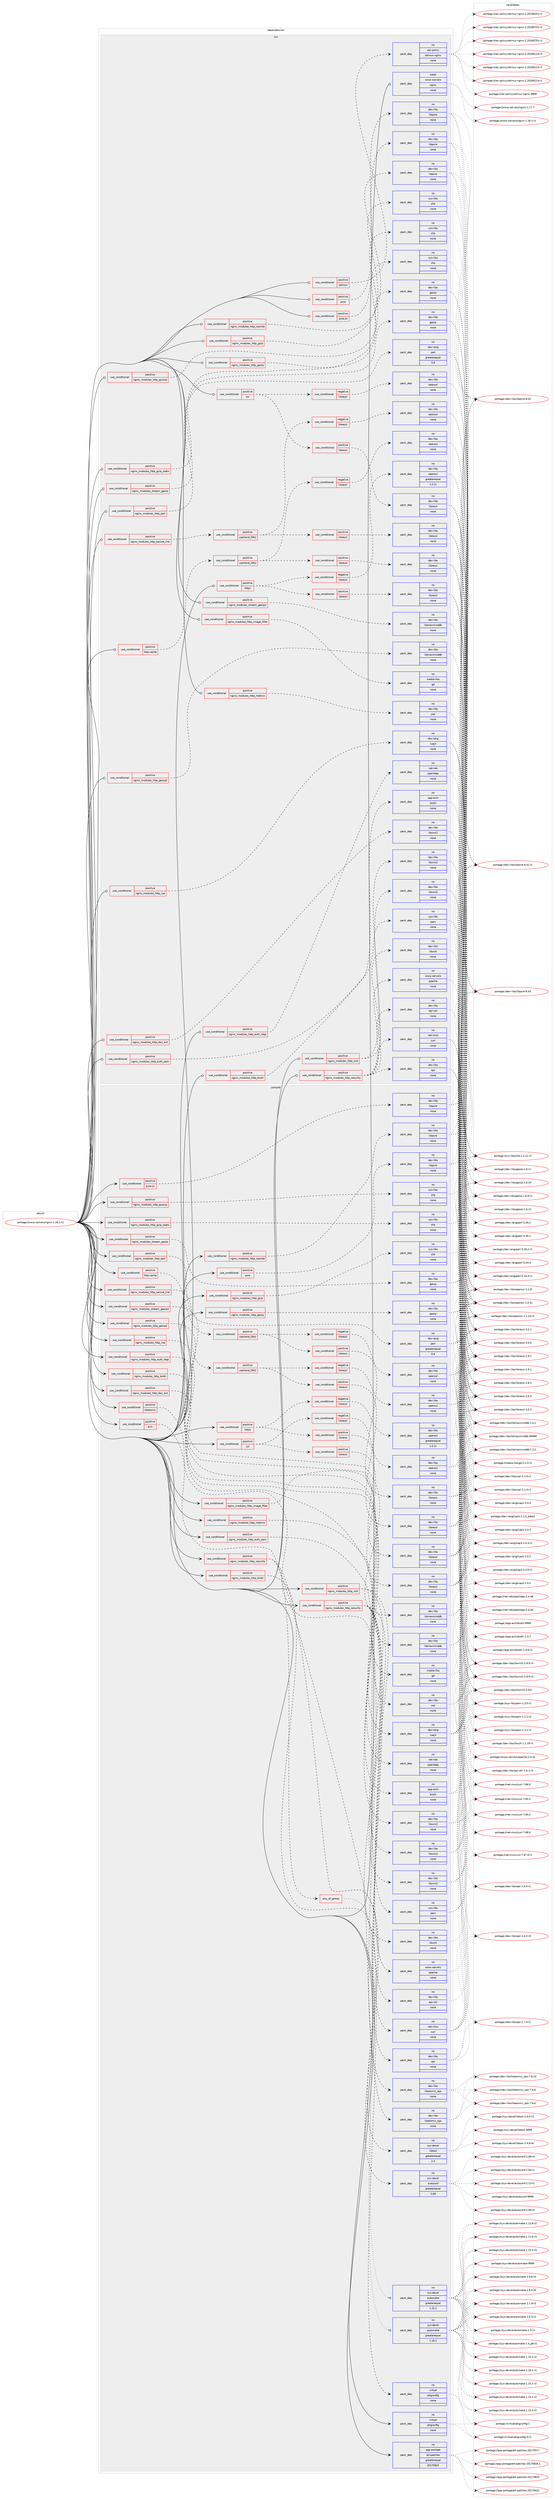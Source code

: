 digraph prolog {

# *************
# Graph options
# *************

newrank=true;
concentrate=true;
compound=true;
graph [rankdir=LR,fontname=Helvetica,fontsize=10,ranksep=1.5];#, ranksep=2.5, nodesep=0.2];
edge  [arrowhead=vee];
node  [fontname=Helvetica,fontsize=10];

# **********
# The ebuild
# **********

subgraph cluster_leftcol {
color=gray;
rank=same;
label=<<i>ebuild</i>>;
id [label="portage://www-servers/nginx-1.16.1-r1", color=red, width=4, href="../www-servers/nginx-1.16.1-r1.svg"];
}

# ****************
# The dependencies
# ****************

subgraph cluster_midcol {
color=gray;
label=<<i>dependencies</i>>;
subgraph cluster_compile {
fillcolor="#eeeeee";
style=filled;
label=<<i>compile</i>>;
subgraph cond4363 {
dependency27173 [label=<<TABLE BORDER="0" CELLBORDER="1" CELLSPACING="0" CELLPADDING="4"><TR><TD ROWSPAN="3" CELLPADDING="10">use_conditional</TD></TR><TR><TD>positive</TD></TR><TR><TD>arm</TD></TR></TABLE>>, shape=none, color=red];
subgraph pack22301 {
dependency27174 [label=<<TABLE BORDER="0" CELLBORDER="1" CELLSPACING="0" CELLPADDING="4" WIDTH="220"><TR><TD ROWSPAN="6" CELLPADDING="30">pack_dep</TD></TR><TR><TD WIDTH="110">no</TD></TR><TR><TD>dev-libs</TD></TR><TR><TD>libatomic_ops</TD></TR><TR><TD>none</TD></TR><TR><TD></TD></TR></TABLE>>, shape=none, color=blue];
}
dependency27173:e -> dependency27174:w [weight=20,style="dashed",arrowhead="vee"];
}
id:e -> dependency27173:w [weight=20,style="solid",arrowhead="vee"];
subgraph cond4364 {
dependency27175 [label=<<TABLE BORDER="0" CELLBORDER="1" CELLSPACING="0" CELLPADDING="4"><TR><TD ROWSPAN="3" CELLPADDING="10">use_conditional</TD></TR><TR><TD>positive</TD></TR><TR><TD>http-cache</TD></TR></TABLE>>, shape=none, color=red];
subgraph cond4365 {
dependency27176 [label=<<TABLE BORDER="0" CELLBORDER="1" CELLSPACING="0" CELLPADDING="4"><TR><TD ROWSPAN="3" CELLPADDING="10">use_conditional</TD></TR><TR><TD>positive</TD></TR><TR><TD>userland_GNU</TD></TR></TABLE>>, shape=none, color=red];
subgraph cond4366 {
dependency27177 [label=<<TABLE BORDER="0" CELLBORDER="1" CELLSPACING="0" CELLPADDING="4"><TR><TD ROWSPAN="3" CELLPADDING="10">use_conditional</TD></TR><TR><TD>negative</TD></TR><TR><TD>libressl</TD></TR></TABLE>>, shape=none, color=red];
subgraph pack22302 {
dependency27178 [label=<<TABLE BORDER="0" CELLBORDER="1" CELLSPACING="0" CELLPADDING="4" WIDTH="220"><TR><TD ROWSPAN="6" CELLPADDING="30">pack_dep</TD></TR><TR><TD WIDTH="110">no</TD></TR><TR><TD>dev-libs</TD></TR><TR><TD>openssl</TD></TR><TR><TD>none</TD></TR><TR><TD></TD></TR></TABLE>>, shape=none, color=blue];
}
dependency27177:e -> dependency27178:w [weight=20,style="dashed",arrowhead="vee"];
}
dependency27176:e -> dependency27177:w [weight=20,style="dashed",arrowhead="vee"];
subgraph cond4367 {
dependency27179 [label=<<TABLE BORDER="0" CELLBORDER="1" CELLSPACING="0" CELLPADDING="4"><TR><TD ROWSPAN="3" CELLPADDING="10">use_conditional</TD></TR><TR><TD>positive</TD></TR><TR><TD>libressl</TD></TR></TABLE>>, shape=none, color=red];
subgraph pack22303 {
dependency27180 [label=<<TABLE BORDER="0" CELLBORDER="1" CELLSPACING="0" CELLPADDING="4" WIDTH="220"><TR><TD ROWSPAN="6" CELLPADDING="30">pack_dep</TD></TR><TR><TD WIDTH="110">no</TD></TR><TR><TD>dev-libs</TD></TR><TR><TD>libressl</TD></TR><TR><TD>none</TD></TR><TR><TD></TD></TR></TABLE>>, shape=none, color=blue];
}
dependency27179:e -> dependency27180:w [weight=20,style="dashed",arrowhead="vee"];
}
dependency27176:e -> dependency27179:w [weight=20,style="dashed",arrowhead="vee"];
}
dependency27175:e -> dependency27176:w [weight=20,style="dashed",arrowhead="vee"];
}
id:e -> dependency27175:w [weight=20,style="solid",arrowhead="vee"];
subgraph cond4368 {
dependency27181 [label=<<TABLE BORDER="0" CELLBORDER="1" CELLSPACING="0" CELLPADDING="4"><TR><TD ROWSPAN="3" CELLPADDING="10">use_conditional</TD></TR><TR><TD>positive</TD></TR><TR><TD>http2</TD></TR></TABLE>>, shape=none, color=red];
subgraph cond4369 {
dependency27182 [label=<<TABLE BORDER="0" CELLBORDER="1" CELLSPACING="0" CELLPADDING="4"><TR><TD ROWSPAN="3" CELLPADDING="10">use_conditional</TD></TR><TR><TD>negative</TD></TR><TR><TD>libressl</TD></TR></TABLE>>, shape=none, color=red];
subgraph pack22304 {
dependency27183 [label=<<TABLE BORDER="0" CELLBORDER="1" CELLSPACING="0" CELLPADDING="4" WIDTH="220"><TR><TD ROWSPAN="6" CELLPADDING="30">pack_dep</TD></TR><TR><TD WIDTH="110">no</TD></TR><TR><TD>dev-libs</TD></TR><TR><TD>openssl</TD></TR><TR><TD>greaterequal</TD></TR><TR><TD>1.0.1c</TD></TR></TABLE>>, shape=none, color=blue];
}
dependency27182:e -> dependency27183:w [weight=20,style="dashed",arrowhead="vee"];
}
dependency27181:e -> dependency27182:w [weight=20,style="dashed",arrowhead="vee"];
subgraph cond4370 {
dependency27184 [label=<<TABLE BORDER="0" CELLBORDER="1" CELLSPACING="0" CELLPADDING="4"><TR><TD ROWSPAN="3" CELLPADDING="10">use_conditional</TD></TR><TR><TD>positive</TD></TR><TR><TD>libressl</TD></TR></TABLE>>, shape=none, color=red];
subgraph pack22305 {
dependency27185 [label=<<TABLE BORDER="0" CELLBORDER="1" CELLSPACING="0" CELLPADDING="4" WIDTH="220"><TR><TD ROWSPAN="6" CELLPADDING="30">pack_dep</TD></TR><TR><TD WIDTH="110">no</TD></TR><TR><TD>dev-libs</TD></TR><TR><TD>libressl</TD></TR><TR><TD>none</TD></TR><TR><TD></TD></TR></TABLE>>, shape=none, color=blue];
}
dependency27184:e -> dependency27185:w [weight=20,style="dashed",arrowhead="vee"];
}
dependency27181:e -> dependency27184:w [weight=20,style="dashed",arrowhead="vee"];
}
id:e -> dependency27181:w [weight=20,style="solid",arrowhead="vee"];
subgraph cond4371 {
dependency27186 [label=<<TABLE BORDER="0" CELLBORDER="1" CELLSPACING="0" CELLPADDING="4"><TR><TD ROWSPAN="3" CELLPADDING="10">use_conditional</TD></TR><TR><TD>positive</TD></TR><TR><TD>libatomic</TD></TR></TABLE>>, shape=none, color=red];
subgraph pack22306 {
dependency27187 [label=<<TABLE BORDER="0" CELLBORDER="1" CELLSPACING="0" CELLPADDING="4" WIDTH="220"><TR><TD ROWSPAN="6" CELLPADDING="30">pack_dep</TD></TR><TR><TD WIDTH="110">no</TD></TR><TR><TD>dev-libs</TD></TR><TR><TD>libatomic_ops</TD></TR><TR><TD>none</TD></TR><TR><TD></TD></TR></TABLE>>, shape=none, color=blue];
}
dependency27186:e -> dependency27187:w [weight=20,style="dashed",arrowhead="vee"];
}
id:e -> dependency27186:w [weight=20,style="solid",arrowhead="vee"];
subgraph cond4372 {
dependency27188 [label=<<TABLE BORDER="0" CELLBORDER="1" CELLSPACING="0" CELLPADDING="4"><TR><TD ROWSPAN="3" CELLPADDING="10">use_conditional</TD></TR><TR><TD>positive</TD></TR><TR><TD>nginx_modules_http_auth_ldap</TD></TR></TABLE>>, shape=none, color=red];
subgraph pack22307 {
dependency27189 [label=<<TABLE BORDER="0" CELLBORDER="1" CELLSPACING="0" CELLPADDING="4" WIDTH="220"><TR><TD ROWSPAN="6" CELLPADDING="30">pack_dep</TD></TR><TR><TD WIDTH="110">no</TD></TR><TR><TD>net-nds</TD></TR><TR><TD>openldap</TD></TR><TR><TD>none</TD></TR><TR><TD></TD></TR></TABLE>>, shape=none, color=blue];
}
dependency27188:e -> dependency27189:w [weight=20,style="dashed",arrowhead="vee"];
}
id:e -> dependency27188:w [weight=20,style="solid",arrowhead="vee"];
subgraph cond4373 {
dependency27190 [label=<<TABLE BORDER="0" CELLBORDER="1" CELLSPACING="0" CELLPADDING="4"><TR><TD ROWSPAN="3" CELLPADDING="10">use_conditional</TD></TR><TR><TD>positive</TD></TR><TR><TD>nginx_modules_http_auth_pam</TD></TR></TABLE>>, shape=none, color=red];
subgraph pack22308 {
dependency27191 [label=<<TABLE BORDER="0" CELLBORDER="1" CELLSPACING="0" CELLPADDING="4" WIDTH="220"><TR><TD ROWSPAN="6" CELLPADDING="30">pack_dep</TD></TR><TR><TD WIDTH="110">no</TD></TR><TR><TD>sys-libs</TD></TR><TR><TD>pam</TD></TR><TR><TD>none</TD></TR><TR><TD></TD></TR></TABLE>>, shape=none, color=blue];
}
dependency27190:e -> dependency27191:w [weight=20,style="dashed",arrowhead="vee"];
}
id:e -> dependency27190:w [weight=20,style="solid",arrowhead="vee"];
subgraph cond4374 {
dependency27192 [label=<<TABLE BORDER="0" CELLBORDER="1" CELLSPACING="0" CELLPADDING="4"><TR><TD ROWSPAN="3" CELLPADDING="10">use_conditional</TD></TR><TR><TD>positive</TD></TR><TR><TD>nginx_modules_http_brotli</TD></TR></TABLE>>, shape=none, color=red];
subgraph pack22309 {
dependency27193 [label=<<TABLE BORDER="0" CELLBORDER="1" CELLSPACING="0" CELLPADDING="4" WIDTH="220"><TR><TD ROWSPAN="6" CELLPADDING="30">pack_dep</TD></TR><TR><TD WIDTH="110">no</TD></TR><TR><TD>app-arch</TD></TR><TR><TD>brotli</TD></TR><TR><TD>none</TD></TR><TR><TD></TD></TR></TABLE>>, shape=none, color=blue];
}
dependency27192:e -> dependency27193:w [weight=20,style="dashed",arrowhead="vee"];
}
id:e -> dependency27192:w [weight=20,style="solid",arrowhead="vee"];
subgraph cond4375 {
dependency27194 [label=<<TABLE BORDER="0" CELLBORDER="1" CELLSPACING="0" CELLPADDING="4"><TR><TD ROWSPAN="3" CELLPADDING="10">use_conditional</TD></TR><TR><TD>positive</TD></TR><TR><TD>nginx_modules_http_brotli</TD></TR></TABLE>>, shape=none, color=red];
subgraph pack22310 {
dependency27195 [label=<<TABLE BORDER="0" CELLBORDER="1" CELLSPACING="0" CELLPADDING="4" WIDTH="220"><TR><TD ROWSPAN="6" CELLPADDING="30">pack_dep</TD></TR><TR><TD WIDTH="110">no</TD></TR><TR><TD>virtual</TD></TR><TR><TD>pkgconfig</TD></TR><TR><TD>none</TD></TR><TR><TD></TD></TR></TABLE>>, shape=none, color=blue];
}
dependency27194:e -> dependency27195:w [weight=20,style="dashed",arrowhead="vee"];
}
id:e -> dependency27194:w [weight=20,style="solid",arrowhead="vee"];
subgraph cond4376 {
dependency27196 [label=<<TABLE BORDER="0" CELLBORDER="1" CELLSPACING="0" CELLPADDING="4"><TR><TD ROWSPAN="3" CELLPADDING="10">use_conditional</TD></TR><TR><TD>positive</TD></TR><TR><TD>nginx_modules_http_dav_ext</TD></TR></TABLE>>, shape=none, color=red];
subgraph pack22311 {
dependency27197 [label=<<TABLE BORDER="0" CELLBORDER="1" CELLSPACING="0" CELLPADDING="4" WIDTH="220"><TR><TD ROWSPAN="6" CELLPADDING="30">pack_dep</TD></TR><TR><TD WIDTH="110">no</TD></TR><TR><TD>dev-libs</TD></TR><TR><TD>libxml2</TD></TR><TR><TD>none</TD></TR><TR><TD></TD></TR></TABLE>>, shape=none, color=blue];
}
dependency27196:e -> dependency27197:w [weight=20,style="dashed",arrowhead="vee"];
}
id:e -> dependency27196:w [weight=20,style="solid",arrowhead="vee"];
subgraph cond4377 {
dependency27198 [label=<<TABLE BORDER="0" CELLBORDER="1" CELLSPACING="0" CELLPADDING="4"><TR><TD ROWSPAN="3" CELLPADDING="10">use_conditional</TD></TR><TR><TD>positive</TD></TR><TR><TD>nginx_modules_http_geoip</TD></TR></TABLE>>, shape=none, color=red];
subgraph pack22312 {
dependency27199 [label=<<TABLE BORDER="0" CELLBORDER="1" CELLSPACING="0" CELLPADDING="4" WIDTH="220"><TR><TD ROWSPAN="6" CELLPADDING="30">pack_dep</TD></TR><TR><TD WIDTH="110">no</TD></TR><TR><TD>dev-libs</TD></TR><TR><TD>geoip</TD></TR><TR><TD>none</TD></TR><TR><TD></TD></TR></TABLE>>, shape=none, color=blue];
}
dependency27198:e -> dependency27199:w [weight=20,style="dashed",arrowhead="vee"];
}
id:e -> dependency27198:w [weight=20,style="solid",arrowhead="vee"];
subgraph cond4378 {
dependency27200 [label=<<TABLE BORDER="0" CELLBORDER="1" CELLSPACING="0" CELLPADDING="4"><TR><TD ROWSPAN="3" CELLPADDING="10">use_conditional</TD></TR><TR><TD>positive</TD></TR><TR><TD>nginx_modules_http_geoip2</TD></TR></TABLE>>, shape=none, color=red];
subgraph pack22313 {
dependency27201 [label=<<TABLE BORDER="0" CELLBORDER="1" CELLSPACING="0" CELLPADDING="4" WIDTH="220"><TR><TD ROWSPAN="6" CELLPADDING="30">pack_dep</TD></TR><TR><TD WIDTH="110">no</TD></TR><TR><TD>dev-libs</TD></TR><TR><TD>libmaxminddb</TD></TR><TR><TD>none</TD></TR><TR><TD></TD></TR></TABLE>>, shape=none, color=blue];
}
dependency27200:e -> dependency27201:w [weight=20,style="dashed",arrowhead="vee"];
}
id:e -> dependency27200:w [weight=20,style="solid",arrowhead="vee"];
subgraph cond4379 {
dependency27202 [label=<<TABLE BORDER="0" CELLBORDER="1" CELLSPACING="0" CELLPADDING="4"><TR><TD ROWSPAN="3" CELLPADDING="10">use_conditional</TD></TR><TR><TD>positive</TD></TR><TR><TD>nginx_modules_http_gunzip</TD></TR></TABLE>>, shape=none, color=red];
subgraph pack22314 {
dependency27203 [label=<<TABLE BORDER="0" CELLBORDER="1" CELLSPACING="0" CELLPADDING="4" WIDTH="220"><TR><TD ROWSPAN="6" CELLPADDING="30">pack_dep</TD></TR><TR><TD WIDTH="110">no</TD></TR><TR><TD>sys-libs</TD></TR><TR><TD>zlib</TD></TR><TR><TD>none</TD></TR><TR><TD></TD></TR></TABLE>>, shape=none, color=blue];
}
dependency27202:e -> dependency27203:w [weight=20,style="dashed",arrowhead="vee"];
}
id:e -> dependency27202:w [weight=20,style="solid",arrowhead="vee"];
subgraph cond4380 {
dependency27204 [label=<<TABLE BORDER="0" CELLBORDER="1" CELLSPACING="0" CELLPADDING="4"><TR><TD ROWSPAN="3" CELLPADDING="10">use_conditional</TD></TR><TR><TD>positive</TD></TR><TR><TD>nginx_modules_http_gzip</TD></TR></TABLE>>, shape=none, color=red];
subgraph pack22315 {
dependency27205 [label=<<TABLE BORDER="0" CELLBORDER="1" CELLSPACING="0" CELLPADDING="4" WIDTH="220"><TR><TD ROWSPAN="6" CELLPADDING="30">pack_dep</TD></TR><TR><TD WIDTH="110">no</TD></TR><TR><TD>sys-libs</TD></TR><TR><TD>zlib</TD></TR><TR><TD>none</TD></TR><TR><TD></TD></TR></TABLE>>, shape=none, color=blue];
}
dependency27204:e -> dependency27205:w [weight=20,style="dashed",arrowhead="vee"];
}
id:e -> dependency27204:w [weight=20,style="solid",arrowhead="vee"];
subgraph cond4381 {
dependency27206 [label=<<TABLE BORDER="0" CELLBORDER="1" CELLSPACING="0" CELLPADDING="4"><TR><TD ROWSPAN="3" CELLPADDING="10">use_conditional</TD></TR><TR><TD>positive</TD></TR><TR><TD>nginx_modules_http_gzip_static</TD></TR></TABLE>>, shape=none, color=red];
subgraph pack22316 {
dependency27207 [label=<<TABLE BORDER="0" CELLBORDER="1" CELLSPACING="0" CELLPADDING="4" WIDTH="220"><TR><TD ROWSPAN="6" CELLPADDING="30">pack_dep</TD></TR><TR><TD WIDTH="110">no</TD></TR><TR><TD>sys-libs</TD></TR><TR><TD>zlib</TD></TR><TR><TD>none</TD></TR><TR><TD></TD></TR></TABLE>>, shape=none, color=blue];
}
dependency27206:e -> dependency27207:w [weight=20,style="dashed",arrowhead="vee"];
}
id:e -> dependency27206:w [weight=20,style="solid",arrowhead="vee"];
subgraph cond4382 {
dependency27208 [label=<<TABLE BORDER="0" CELLBORDER="1" CELLSPACING="0" CELLPADDING="4"><TR><TD ROWSPAN="3" CELLPADDING="10">use_conditional</TD></TR><TR><TD>positive</TD></TR><TR><TD>nginx_modules_http_image_filter</TD></TR></TABLE>>, shape=none, color=red];
subgraph pack22317 {
dependency27209 [label=<<TABLE BORDER="0" CELLBORDER="1" CELLSPACING="0" CELLPADDING="4" WIDTH="220"><TR><TD ROWSPAN="6" CELLPADDING="30">pack_dep</TD></TR><TR><TD WIDTH="110">no</TD></TR><TR><TD>media-libs</TD></TR><TR><TD>gd</TD></TR><TR><TD>none</TD></TR><TR><TD></TD></TR></TABLE>>, shape=none, color=blue];
}
dependency27208:e -> dependency27209:w [weight=20,style="dashed",arrowhead="vee"];
}
id:e -> dependency27208:w [weight=20,style="solid",arrowhead="vee"];
subgraph cond4383 {
dependency27210 [label=<<TABLE BORDER="0" CELLBORDER="1" CELLSPACING="0" CELLPADDING="4"><TR><TD ROWSPAN="3" CELLPADDING="10">use_conditional</TD></TR><TR><TD>positive</TD></TR><TR><TD>nginx_modules_http_lua</TD></TR></TABLE>>, shape=none, color=red];
subgraph pack22318 {
dependency27211 [label=<<TABLE BORDER="0" CELLBORDER="1" CELLSPACING="0" CELLPADDING="4" WIDTH="220"><TR><TD ROWSPAN="6" CELLPADDING="30">pack_dep</TD></TR><TR><TD WIDTH="110">no</TD></TR><TR><TD>dev-lang</TD></TR><TR><TD>luajit</TD></TR><TR><TD>none</TD></TR><TR><TD></TD></TR></TABLE>>, shape=none, color=blue];
}
dependency27210:e -> dependency27211:w [weight=20,style="dashed",arrowhead="vee"];
}
id:e -> dependency27210:w [weight=20,style="solid",arrowhead="vee"];
subgraph cond4384 {
dependency27212 [label=<<TABLE BORDER="0" CELLBORDER="1" CELLSPACING="0" CELLPADDING="4"><TR><TD ROWSPAN="3" CELLPADDING="10">use_conditional</TD></TR><TR><TD>positive</TD></TR><TR><TD>nginx_modules_http_metrics</TD></TR></TABLE>>, shape=none, color=red];
subgraph pack22319 {
dependency27213 [label=<<TABLE BORDER="0" CELLBORDER="1" CELLSPACING="0" CELLPADDING="4" WIDTH="220"><TR><TD ROWSPAN="6" CELLPADDING="30">pack_dep</TD></TR><TR><TD WIDTH="110">no</TD></TR><TR><TD>dev-libs</TD></TR><TR><TD>yajl</TD></TR><TR><TD>none</TD></TR><TR><TD></TD></TR></TABLE>>, shape=none, color=blue];
}
dependency27212:e -> dependency27213:w [weight=20,style="dashed",arrowhead="vee"];
}
id:e -> dependency27212:w [weight=20,style="solid",arrowhead="vee"];
subgraph cond4385 {
dependency27214 [label=<<TABLE BORDER="0" CELLBORDER="1" CELLSPACING="0" CELLPADDING="4"><TR><TD ROWSPAN="3" CELLPADDING="10">use_conditional</TD></TR><TR><TD>positive</TD></TR><TR><TD>nginx_modules_http_perl</TD></TR></TABLE>>, shape=none, color=red];
subgraph pack22320 {
dependency27215 [label=<<TABLE BORDER="0" CELLBORDER="1" CELLSPACING="0" CELLPADDING="4" WIDTH="220"><TR><TD ROWSPAN="6" CELLPADDING="30">pack_dep</TD></TR><TR><TD WIDTH="110">no</TD></TR><TR><TD>dev-lang</TD></TR><TR><TD>perl</TD></TR><TR><TD>greaterequal</TD></TR><TR><TD>5.8</TD></TR></TABLE>>, shape=none, color=blue];
}
dependency27214:e -> dependency27215:w [weight=20,style="dashed",arrowhead="vee"];
}
id:e -> dependency27214:w [weight=20,style="solid",arrowhead="vee"];
subgraph cond4386 {
dependency27216 [label=<<TABLE BORDER="0" CELLBORDER="1" CELLSPACING="0" CELLPADDING="4"><TR><TD ROWSPAN="3" CELLPADDING="10">use_conditional</TD></TR><TR><TD>positive</TD></TR><TR><TD>nginx_modules_http_rewrite</TD></TR></TABLE>>, shape=none, color=red];
subgraph pack22321 {
dependency27217 [label=<<TABLE BORDER="0" CELLBORDER="1" CELLSPACING="0" CELLPADDING="4" WIDTH="220"><TR><TD ROWSPAN="6" CELLPADDING="30">pack_dep</TD></TR><TR><TD WIDTH="110">no</TD></TR><TR><TD>dev-libs</TD></TR><TR><TD>libpcre</TD></TR><TR><TD>none</TD></TR><TR><TD></TD></TR></TABLE>>, shape=none, color=blue];
}
dependency27216:e -> dependency27217:w [weight=20,style="dashed",arrowhead="vee"];
}
id:e -> dependency27216:w [weight=20,style="solid",arrowhead="vee"];
subgraph cond4387 {
dependency27218 [label=<<TABLE BORDER="0" CELLBORDER="1" CELLSPACING="0" CELLPADDING="4"><TR><TD ROWSPAN="3" CELLPADDING="10">use_conditional</TD></TR><TR><TD>positive</TD></TR><TR><TD>nginx_modules_http_secure_link</TD></TR></TABLE>>, shape=none, color=red];
subgraph cond4388 {
dependency27219 [label=<<TABLE BORDER="0" CELLBORDER="1" CELLSPACING="0" CELLPADDING="4"><TR><TD ROWSPAN="3" CELLPADDING="10">use_conditional</TD></TR><TR><TD>positive</TD></TR><TR><TD>userland_GNU</TD></TR></TABLE>>, shape=none, color=red];
subgraph cond4389 {
dependency27220 [label=<<TABLE BORDER="0" CELLBORDER="1" CELLSPACING="0" CELLPADDING="4"><TR><TD ROWSPAN="3" CELLPADDING="10">use_conditional</TD></TR><TR><TD>negative</TD></TR><TR><TD>libressl</TD></TR></TABLE>>, shape=none, color=red];
subgraph pack22322 {
dependency27221 [label=<<TABLE BORDER="0" CELLBORDER="1" CELLSPACING="0" CELLPADDING="4" WIDTH="220"><TR><TD ROWSPAN="6" CELLPADDING="30">pack_dep</TD></TR><TR><TD WIDTH="110">no</TD></TR><TR><TD>dev-libs</TD></TR><TR><TD>openssl</TD></TR><TR><TD>none</TD></TR><TR><TD></TD></TR></TABLE>>, shape=none, color=blue];
}
dependency27220:e -> dependency27221:w [weight=20,style="dashed",arrowhead="vee"];
}
dependency27219:e -> dependency27220:w [weight=20,style="dashed",arrowhead="vee"];
subgraph cond4390 {
dependency27222 [label=<<TABLE BORDER="0" CELLBORDER="1" CELLSPACING="0" CELLPADDING="4"><TR><TD ROWSPAN="3" CELLPADDING="10">use_conditional</TD></TR><TR><TD>positive</TD></TR><TR><TD>libressl</TD></TR></TABLE>>, shape=none, color=red];
subgraph pack22323 {
dependency27223 [label=<<TABLE BORDER="0" CELLBORDER="1" CELLSPACING="0" CELLPADDING="4" WIDTH="220"><TR><TD ROWSPAN="6" CELLPADDING="30">pack_dep</TD></TR><TR><TD WIDTH="110">no</TD></TR><TR><TD>dev-libs</TD></TR><TR><TD>libressl</TD></TR><TR><TD>none</TD></TR><TR><TD></TD></TR></TABLE>>, shape=none, color=blue];
}
dependency27222:e -> dependency27223:w [weight=20,style="dashed",arrowhead="vee"];
}
dependency27219:e -> dependency27222:w [weight=20,style="dashed",arrowhead="vee"];
}
dependency27218:e -> dependency27219:w [weight=20,style="dashed",arrowhead="vee"];
}
id:e -> dependency27218:w [weight=20,style="solid",arrowhead="vee"];
subgraph cond4391 {
dependency27224 [label=<<TABLE BORDER="0" CELLBORDER="1" CELLSPACING="0" CELLPADDING="4"><TR><TD ROWSPAN="3" CELLPADDING="10">use_conditional</TD></TR><TR><TD>positive</TD></TR><TR><TD>nginx_modules_http_security</TD></TR></TABLE>>, shape=none, color=red];
subgraph any488 {
dependency27225 [label=<<TABLE BORDER="0" CELLBORDER="1" CELLSPACING="0" CELLPADDING="4"><TR><TD CELLPADDING="10">any_of_group</TD></TR></TABLE>>, shape=none, color=red];subgraph pack22324 {
dependency27226 [label=<<TABLE BORDER="0" CELLBORDER="1" CELLSPACING="0" CELLPADDING="4" WIDTH="220"><TR><TD ROWSPAN="6" CELLPADDING="30">pack_dep</TD></TR><TR><TD WIDTH="110">no</TD></TR><TR><TD>sys-devel</TD></TR><TR><TD>automake</TD></TR><TR><TD>greaterequal</TD></TR><TR><TD>1.16.1</TD></TR></TABLE>>, shape=none, color=blue];
}
dependency27225:e -> dependency27226:w [weight=20,style="dotted",arrowhead="oinv"];
subgraph pack22325 {
dependency27227 [label=<<TABLE BORDER="0" CELLBORDER="1" CELLSPACING="0" CELLPADDING="4" WIDTH="220"><TR><TD ROWSPAN="6" CELLPADDING="30">pack_dep</TD></TR><TR><TD WIDTH="110">no</TD></TR><TR><TD>sys-devel</TD></TR><TR><TD>automake</TD></TR><TR><TD>greaterequal</TD></TR><TR><TD>1.15.1</TD></TR></TABLE>>, shape=none, color=blue];
}
dependency27225:e -> dependency27227:w [weight=20,style="dotted",arrowhead="oinv"];
}
dependency27224:e -> dependency27225:w [weight=20,style="dashed",arrowhead="vee"];
subgraph pack22326 {
dependency27228 [label=<<TABLE BORDER="0" CELLBORDER="1" CELLSPACING="0" CELLPADDING="4" WIDTH="220"><TR><TD ROWSPAN="6" CELLPADDING="30">pack_dep</TD></TR><TR><TD WIDTH="110">no</TD></TR><TR><TD>sys-devel</TD></TR><TR><TD>autoconf</TD></TR><TR><TD>greaterequal</TD></TR><TR><TD>2.69</TD></TR></TABLE>>, shape=none, color=blue];
}
dependency27224:e -> dependency27228:w [weight=20,style="dashed",arrowhead="vee"];
subgraph pack22327 {
dependency27229 [label=<<TABLE BORDER="0" CELLBORDER="1" CELLSPACING="0" CELLPADDING="4" WIDTH="220"><TR><TD ROWSPAN="6" CELLPADDING="30">pack_dep</TD></TR><TR><TD WIDTH="110">no</TD></TR><TR><TD>sys-devel</TD></TR><TR><TD>libtool</TD></TR><TR><TD>greaterequal</TD></TR><TR><TD>2.4</TD></TR></TABLE>>, shape=none, color=blue];
}
dependency27224:e -> dependency27229:w [weight=20,style="dashed",arrowhead="vee"];
}
id:e -> dependency27224:w [weight=20,style="solid",arrowhead="vee"];
subgraph cond4392 {
dependency27230 [label=<<TABLE BORDER="0" CELLBORDER="1" CELLSPACING="0" CELLPADDING="4"><TR><TD ROWSPAN="3" CELLPADDING="10">use_conditional</TD></TR><TR><TD>positive</TD></TR><TR><TD>nginx_modules_http_security</TD></TR></TABLE>>, shape=none, color=red];
subgraph pack22328 {
dependency27231 [label=<<TABLE BORDER="0" CELLBORDER="1" CELLSPACING="0" CELLPADDING="4" WIDTH="220"><TR><TD ROWSPAN="6" CELLPADDING="30">pack_dep</TD></TR><TR><TD WIDTH="110">no</TD></TR><TR><TD>dev-libs</TD></TR><TR><TD>apr</TD></TR><TR><TD>none</TD></TR><TR><TD></TD></TR></TABLE>>, shape=none, color=blue];
}
dependency27230:e -> dependency27231:w [weight=20,style="dashed",arrowhead="vee"];
subgraph pack22329 {
dependency27232 [label=<<TABLE BORDER="0" CELLBORDER="1" CELLSPACING="0" CELLPADDING="4" WIDTH="220"><TR><TD ROWSPAN="6" CELLPADDING="30">pack_dep</TD></TR><TR><TD WIDTH="110">no</TD></TR><TR><TD>dev-libs</TD></TR><TR><TD>apr-util</TD></TR><TR><TD>none</TD></TR><TR><TD></TD></TR></TABLE>>, shape=none, color=blue];
}
dependency27230:e -> dependency27232:w [weight=20,style="dashed",arrowhead="vee"];
subgraph pack22330 {
dependency27233 [label=<<TABLE BORDER="0" CELLBORDER="1" CELLSPACING="0" CELLPADDING="4" WIDTH="220"><TR><TD ROWSPAN="6" CELLPADDING="30">pack_dep</TD></TR><TR><TD WIDTH="110">no</TD></TR><TR><TD>dev-libs</TD></TR><TR><TD>libxml2</TD></TR><TR><TD>none</TD></TR><TR><TD></TD></TR></TABLE>>, shape=none, color=blue];
}
dependency27230:e -> dependency27233:w [weight=20,style="dashed",arrowhead="vee"];
subgraph pack22331 {
dependency27234 [label=<<TABLE BORDER="0" CELLBORDER="1" CELLSPACING="0" CELLPADDING="4" WIDTH="220"><TR><TD ROWSPAN="6" CELLPADDING="30">pack_dep</TD></TR><TR><TD WIDTH="110">no</TD></TR><TR><TD>net-misc</TD></TR><TR><TD>curl</TD></TR><TR><TD>none</TD></TR><TR><TD></TD></TR></TABLE>>, shape=none, color=blue];
}
dependency27230:e -> dependency27234:w [weight=20,style="dashed",arrowhead="vee"];
subgraph pack22332 {
dependency27235 [label=<<TABLE BORDER="0" CELLBORDER="1" CELLSPACING="0" CELLPADDING="4" WIDTH="220"><TR><TD ROWSPAN="6" CELLPADDING="30">pack_dep</TD></TR><TR><TD WIDTH="110">no</TD></TR><TR><TD>www-servers</TD></TR><TR><TD>apache</TD></TR><TR><TD>none</TD></TR><TR><TD></TD></TR></TABLE>>, shape=none, color=blue];
}
dependency27230:e -> dependency27235:w [weight=20,style="dashed",arrowhead="vee"];
}
id:e -> dependency27230:w [weight=20,style="solid",arrowhead="vee"];
subgraph cond4393 {
dependency27236 [label=<<TABLE BORDER="0" CELLBORDER="1" CELLSPACING="0" CELLPADDING="4"><TR><TD ROWSPAN="3" CELLPADDING="10">use_conditional</TD></TR><TR><TD>positive</TD></TR><TR><TD>nginx_modules_http_xslt</TD></TR></TABLE>>, shape=none, color=red];
subgraph pack22333 {
dependency27237 [label=<<TABLE BORDER="0" CELLBORDER="1" CELLSPACING="0" CELLPADDING="4" WIDTH="220"><TR><TD ROWSPAN="6" CELLPADDING="30">pack_dep</TD></TR><TR><TD WIDTH="110">no</TD></TR><TR><TD>dev-libs</TD></TR><TR><TD>libxml2</TD></TR><TR><TD>none</TD></TR><TR><TD></TD></TR></TABLE>>, shape=none, color=blue];
}
dependency27236:e -> dependency27237:w [weight=20,style="dashed",arrowhead="vee"];
subgraph pack22334 {
dependency27238 [label=<<TABLE BORDER="0" CELLBORDER="1" CELLSPACING="0" CELLPADDING="4" WIDTH="220"><TR><TD ROWSPAN="6" CELLPADDING="30">pack_dep</TD></TR><TR><TD WIDTH="110">no</TD></TR><TR><TD>dev-libs</TD></TR><TR><TD>libxslt</TD></TR><TR><TD>none</TD></TR><TR><TD></TD></TR></TABLE>>, shape=none, color=blue];
}
dependency27236:e -> dependency27238:w [weight=20,style="dashed",arrowhead="vee"];
}
id:e -> dependency27236:w [weight=20,style="solid",arrowhead="vee"];
subgraph cond4394 {
dependency27239 [label=<<TABLE BORDER="0" CELLBORDER="1" CELLSPACING="0" CELLPADDING="4"><TR><TD ROWSPAN="3" CELLPADDING="10">use_conditional</TD></TR><TR><TD>positive</TD></TR><TR><TD>nginx_modules_stream_geoip</TD></TR></TABLE>>, shape=none, color=red];
subgraph pack22335 {
dependency27240 [label=<<TABLE BORDER="0" CELLBORDER="1" CELLSPACING="0" CELLPADDING="4" WIDTH="220"><TR><TD ROWSPAN="6" CELLPADDING="30">pack_dep</TD></TR><TR><TD WIDTH="110">no</TD></TR><TR><TD>dev-libs</TD></TR><TR><TD>geoip</TD></TR><TR><TD>none</TD></TR><TR><TD></TD></TR></TABLE>>, shape=none, color=blue];
}
dependency27239:e -> dependency27240:w [weight=20,style="dashed",arrowhead="vee"];
}
id:e -> dependency27239:w [weight=20,style="solid",arrowhead="vee"];
subgraph cond4395 {
dependency27241 [label=<<TABLE BORDER="0" CELLBORDER="1" CELLSPACING="0" CELLPADDING="4"><TR><TD ROWSPAN="3" CELLPADDING="10">use_conditional</TD></TR><TR><TD>positive</TD></TR><TR><TD>nginx_modules_stream_geoip2</TD></TR></TABLE>>, shape=none, color=red];
subgraph pack22336 {
dependency27242 [label=<<TABLE BORDER="0" CELLBORDER="1" CELLSPACING="0" CELLPADDING="4" WIDTH="220"><TR><TD ROWSPAN="6" CELLPADDING="30">pack_dep</TD></TR><TR><TD WIDTH="110">no</TD></TR><TR><TD>dev-libs</TD></TR><TR><TD>libmaxminddb</TD></TR><TR><TD>none</TD></TR><TR><TD></TD></TR></TABLE>>, shape=none, color=blue];
}
dependency27241:e -> dependency27242:w [weight=20,style="dashed",arrowhead="vee"];
}
id:e -> dependency27241:w [weight=20,style="solid",arrowhead="vee"];
subgraph cond4396 {
dependency27243 [label=<<TABLE BORDER="0" CELLBORDER="1" CELLSPACING="0" CELLPADDING="4"><TR><TD ROWSPAN="3" CELLPADDING="10">use_conditional</TD></TR><TR><TD>positive</TD></TR><TR><TD>pcre</TD></TR></TABLE>>, shape=none, color=red];
subgraph pack22337 {
dependency27244 [label=<<TABLE BORDER="0" CELLBORDER="1" CELLSPACING="0" CELLPADDING="4" WIDTH="220"><TR><TD ROWSPAN="6" CELLPADDING="30">pack_dep</TD></TR><TR><TD WIDTH="110">no</TD></TR><TR><TD>dev-libs</TD></TR><TR><TD>libpcre</TD></TR><TR><TD>none</TD></TR><TR><TD></TD></TR></TABLE>>, shape=none, color=blue];
}
dependency27243:e -> dependency27244:w [weight=20,style="dashed",arrowhead="vee"];
}
id:e -> dependency27243:w [weight=20,style="solid",arrowhead="vee"];
subgraph cond4397 {
dependency27245 [label=<<TABLE BORDER="0" CELLBORDER="1" CELLSPACING="0" CELLPADDING="4"><TR><TD ROWSPAN="3" CELLPADDING="10">use_conditional</TD></TR><TR><TD>positive</TD></TR><TR><TD>pcre-jit</TD></TR></TABLE>>, shape=none, color=red];
subgraph pack22338 {
dependency27246 [label=<<TABLE BORDER="0" CELLBORDER="1" CELLSPACING="0" CELLPADDING="4" WIDTH="220"><TR><TD ROWSPAN="6" CELLPADDING="30">pack_dep</TD></TR><TR><TD WIDTH="110">no</TD></TR><TR><TD>dev-libs</TD></TR><TR><TD>libpcre</TD></TR><TR><TD>none</TD></TR><TR><TD></TD></TR></TABLE>>, shape=none, color=blue];
}
dependency27245:e -> dependency27246:w [weight=20,style="dashed",arrowhead="vee"];
}
id:e -> dependency27245:w [weight=20,style="solid",arrowhead="vee"];
subgraph cond4398 {
dependency27247 [label=<<TABLE BORDER="0" CELLBORDER="1" CELLSPACING="0" CELLPADDING="4"><TR><TD ROWSPAN="3" CELLPADDING="10">use_conditional</TD></TR><TR><TD>positive</TD></TR><TR><TD>ssl</TD></TR></TABLE>>, shape=none, color=red];
subgraph cond4399 {
dependency27248 [label=<<TABLE BORDER="0" CELLBORDER="1" CELLSPACING="0" CELLPADDING="4"><TR><TD ROWSPAN="3" CELLPADDING="10">use_conditional</TD></TR><TR><TD>negative</TD></TR><TR><TD>libressl</TD></TR></TABLE>>, shape=none, color=red];
subgraph pack22339 {
dependency27249 [label=<<TABLE BORDER="0" CELLBORDER="1" CELLSPACING="0" CELLPADDING="4" WIDTH="220"><TR><TD ROWSPAN="6" CELLPADDING="30">pack_dep</TD></TR><TR><TD WIDTH="110">no</TD></TR><TR><TD>dev-libs</TD></TR><TR><TD>openssl</TD></TR><TR><TD>none</TD></TR><TR><TD></TD></TR></TABLE>>, shape=none, color=blue];
}
dependency27248:e -> dependency27249:w [weight=20,style="dashed",arrowhead="vee"];
}
dependency27247:e -> dependency27248:w [weight=20,style="dashed",arrowhead="vee"];
subgraph cond4400 {
dependency27250 [label=<<TABLE BORDER="0" CELLBORDER="1" CELLSPACING="0" CELLPADDING="4"><TR><TD ROWSPAN="3" CELLPADDING="10">use_conditional</TD></TR><TR><TD>positive</TD></TR><TR><TD>libressl</TD></TR></TABLE>>, shape=none, color=red];
subgraph pack22340 {
dependency27251 [label=<<TABLE BORDER="0" CELLBORDER="1" CELLSPACING="0" CELLPADDING="4" WIDTH="220"><TR><TD ROWSPAN="6" CELLPADDING="30">pack_dep</TD></TR><TR><TD WIDTH="110">no</TD></TR><TR><TD>dev-libs</TD></TR><TR><TD>libressl</TD></TR><TR><TD>none</TD></TR><TR><TD></TD></TR></TABLE>>, shape=none, color=blue];
}
dependency27250:e -> dependency27251:w [weight=20,style="dashed",arrowhead="vee"];
}
dependency27247:e -> dependency27250:w [weight=20,style="dashed",arrowhead="vee"];
}
id:e -> dependency27247:w [weight=20,style="solid",arrowhead="vee"];
subgraph pack22341 {
dependency27252 [label=<<TABLE BORDER="0" CELLBORDER="1" CELLSPACING="0" CELLPADDING="4" WIDTH="220"><TR><TD ROWSPAN="6" CELLPADDING="30">pack_dep</TD></TR><TR><TD WIDTH="110">no</TD></TR><TR><TD>app-portage</TD></TR><TR><TD>elt-patches</TD></TR><TR><TD>greaterequal</TD></TR><TR><TD>20170815</TD></TR></TABLE>>, shape=none, color=blue];
}
id:e -> dependency27252:w [weight=20,style="solid",arrowhead="vee"];
subgraph pack22342 {
dependency27253 [label=<<TABLE BORDER="0" CELLBORDER="1" CELLSPACING="0" CELLPADDING="4" WIDTH="220"><TR><TD ROWSPAN="6" CELLPADDING="30">pack_dep</TD></TR><TR><TD WIDTH="110">no</TD></TR><TR><TD>virtual</TD></TR><TR><TD>pkgconfig</TD></TR><TR><TD>none</TD></TR><TR><TD></TD></TR></TABLE>>, shape=none, color=blue];
}
id:e -> dependency27253:w [weight=20,style="solid",arrowhead="vee"];
}
subgraph cluster_compileandrun {
fillcolor="#eeeeee";
style=filled;
label=<<i>compile and run</i>>;
}
subgraph cluster_run {
fillcolor="#eeeeee";
style=filled;
label=<<i>run</i>>;
subgraph cond4401 {
dependency27254 [label=<<TABLE BORDER="0" CELLBORDER="1" CELLSPACING="0" CELLPADDING="4"><TR><TD ROWSPAN="3" CELLPADDING="10">use_conditional</TD></TR><TR><TD>positive</TD></TR><TR><TD>http-cache</TD></TR></TABLE>>, shape=none, color=red];
subgraph cond4402 {
dependency27255 [label=<<TABLE BORDER="0" CELLBORDER="1" CELLSPACING="0" CELLPADDING="4"><TR><TD ROWSPAN="3" CELLPADDING="10">use_conditional</TD></TR><TR><TD>positive</TD></TR><TR><TD>userland_GNU</TD></TR></TABLE>>, shape=none, color=red];
subgraph cond4403 {
dependency27256 [label=<<TABLE BORDER="0" CELLBORDER="1" CELLSPACING="0" CELLPADDING="4"><TR><TD ROWSPAN="3" CELLPADDING="10">use_conditional</TD></TR><TR><TD>negative</TD></TR><TR><TD>libressl</TD></TR></TABLE>>, shape=none, color=red];
subgraph pack22343 {
dependency27257 [label=<<TABLE BORDER="0" CELLBORDER="1" CELLSPACING="0" CELLPADDING="4" WIDTH="220"><TR><TD ROWSPAN="6" CELLPADDING="30">pack_dep</TD></TR><TR><TD WIDTH="110">no</TD></TR><TR><TD>dev-libs</TD></TR><TR><TD>openssl</TD></TR><TR><TD>none</TD></TR><TR><TD></TD></TR></TABLE>>, shape=none, color=blue];
}
dependency27256:e -> dependency27257:w [weight=20,style="dashed",arrowhead="vee"];
}
dependency27255:e -> dependency27256:w [weight=20,style="dashed",arrowhead="vee"];
subgraph cond4404 {
dependency27258 [label=<<TABLE BORDER="0" CELLBORDER="1" CELLSPACING="0" CELLPADDING="4"><TR><TD ROWSPAN="3" CELLPADDING="10">use_conditional</TD></TR><TR><TD>positive</TD></TR><TR><TD>libressl</TD></TR></TABLE>>, shape=none, color=red];
subgraph pack22344 {
dependency27259 [label=<<TABLE BORDER="0" CELLBORDER="1" CELLSPACING="0" CELLPADDING="4" WIDTH="220"><TR><TD ROWSPAN="6" CELLPADDING="30">pack_dep</TD></TR><TR><TD WIDTH="110">no</TD></TR><TR><TD>dev-libs</TD></TR><TR><TD>libressl</TD></TR><TR><TD>none</TD></TR><TR><TD></TD></TR></TABLE>>, shape=none, color=blue];
}
dependency27258:e -> dependency27259:w [weight=20,style="dashed",arrowhead="vee"];
}
dependency27255:e -> dependency27258:w [weight=20,style="dashed",arrowhead="vee"];
}
dependency27254:e -> dependency27255:w [weight=20,style="dashed",arrowhead="vee"];
}
id:e -> dependency27254:w [weight=20,style="solid",arrowhead="odot"];
subgraph cond4405 {
dependency27260 [label=<<TABLE BORDER="0" CELLBORDER="1" CELLSPACING="0" CELLPADDING="4"><TR><TD ROWSPAN="3" CELLPADDING="10">use_conditional</TD></TR><TR><TD>positive</TD></TR><TR><TD>http2</TD></TR></TABLE>>, shape=none, color=red];
subgraph cond4406 {
dependency27261 [label=<<TABLE BORDER="0" CELLBORDER="1" CELLSPACING="0" CELLPADDING="4"><TR><TD ROWSPAN="3" CELLPADDING="10">use_conditional</TD></TR><TR><TD>negative</TD></TR><TR><TD>libressl</TD></TR></TABLE>>, shape=none, color=red];
subgraph pack22345 {
dependency27262 [label=<<TABLE BORDER="0" CELLBORDER="1" CELLSPACING="0" CELLPADDING="4" WIDTH="220"><TR><TD ROWSPAN="6" CELLPADDING="30">pack_dep</TD></TR><TR><TD WIDTH="110">no</TD></TR><TR><TD>dev-libs</TD></TR><TR><TD>openssl</TD></TR><TR><TD>greaterequal</TD></TR><TR><TD>1.0.1c</TD></TR></TABLE>>, shape=none, color=blue];
}
dependency27261:e -> dependency27262:w [weight=20,style="dashed",arrowhead="vee"];
}
dependency27260:e -> dependency27261:w [weight=20,style="dashed",arrowhead="vee"];
subgraph cond4407 {
dependency27263 [label=<<TABLE BORDER="0" CELLBORDER="1" CELLSPACING="0" CELLPADDING="4"><TR><TD ROWSPAN="3" CELLPADDING="10">use_conditional</TD></TR><TR><TD>positive</TD></TR><TR><TD>libressl</TD></TR></TABLE>>, shape=none, color=red];
subgraph pack22346 {
dependency27264 [label=<<TABLE BORDER="0" CELLBORDER="1" CELLSPACING="0" CELLPADDING="4" WIDTH="220"><TR><TD ROWSPAN="6" CELLPADDING="30">pack_dep</TD></TR><TR><TD WIDTH="110">no</TD></TR><TR><TD>dev-libs</TD></TR><TR><TD>libressl</TD></TR><TR><TD>none</TD></TR><TR><TD></TD></TR></TABLE>>, shape=none, color=blue];
}
dependency27263:e -> dependency27264:w [weight=20,style="dashed",arrowhead="vee"];
}
dependency27260:e -> dependency27263:w [weight=20,style="dashed",arrowhead="vee"];
}
id:e -> dependency27260:w [weight=20,style="solid",arrowhead="odot"];
subgraph cond4408 {
dependency27265 [label=<<TABLE BORDER="0" CELLBORDER="1" CELLSPACING="0" CELLPADDING="4"><TR><TD ROWSPAN="3" CELLPADDING="10">use_conditional</TD></TR><TR><TD>positive</TD></TR><TR><TD>nginx_modules_http_auth_ldap</TD></TR></TABLE>>, shape=none, color=red];
subgraph pack22347 {
dependency27266 [label=<<TABLE BORDER="0" CELLBORDER="1" CELLSPACING="0" CELLPADDING="4" WIDTH="220"><TR><TD ROWSPAN="6" CELLPADDING="30">pack_dep</TD></TR><TR><TD WIDTH="110">no</TD></TR><TR><TD>net-nds</TD></TR><TR><TD>openldap</TD></TR><TR><TD>none</TD></TR><TR><TD></TD></TR></TABLE>>, shape=none, color=blue];
}
dependency27265:e -> dependency27266:w [weight=20,style="dashed",arrowhead="vee"];
}
id:e -> dependency27265:w [weight=20,style="solid",arrowhead="odot"];
subgraph cond4409 {
dependency27267 [label=<<TABLE BORDER="0" CELLBORDER="1" CELLSPACING="0" CELLPADDING="4"><TR><TD ROWSPAN="3" CELLPADDING="10">use_conditional</TD></TR><TR><TD>positive</TD></TR><TR><TD>nginx_modules_http_auth_pam</TD></TR></TABLE>>, shape=none, color=red];
subgraph pack22348 {
dependency27268 [label=<<TABLE BORDER="0" CELLBORDER="1" CELLSPACING="0" CELLPADDING="4" WIDTH="220"><TR><TD ROWSPAN="6" CELLPADDING="30">pack_dep</TD></TR><TR><TD WIDTH="110">no</TD></TR><TR><TD>sys-libs</TD></TR><TR><TD>pam</TD></TR><TR><TD>none</TD></TR><TR><TD></TD></TR></TABLE>>, shape=none, color=blue];
}
dependency27267:e -> dependency27268:w [weight=20,style="dashed",arrowhead="vee"];
}
id:e -> dependency27267:w [weight=20,style="solid",arrowhead="odot"];
subgraph cond4410 {
dependency27269 [label=<<TABLE BORDER="0" CELLBORDER="1" CELLSPACING="0" CELLPADDING="4"><TR><TD ROWSPAN="3" CELLPADDING="10">use_conditional</TD></TR><TR><TD>positive</TD></TR><TR><TD>nginx_modules_http_brotli</TD></TR></TABLE>>, shape=none, color=red];
subgraph pack22349 {
dependency27270 [label=<<TABLE BORDER="0" CELLBORDER="1" CELLSPACING="0" CELLPADDING="4" WIDTH="220"><TR><TD ROWSPAN="6" CELLPADDING="30">pack_dep</TD></TR><TR><TD WIDTH="110">no</TD></TR><TR><TD>app-arch</TD></TR><TR><TD>brotli</TD></TR><TR><TD>none</TD></TR><TR><TD></TD></TR></TABLE>>, shape=none, color=blue];
}
dependency27269:e -> dependency27270:w [weight=20,style="dashed",arrowhead="vee"];
}
id:e -> dependency27269:w [weight=20,style="solid",arrowhead="odot"];
subgraph cond4411 {
dependency27271 [label=<<TABLE BORDER="0" CELLBORDER="1" CELLSPACING="0" CELLPADDING="4"><TR><TD ROWSPAN="3" CELLPADDING="10">use_conditional</TD></TR><TR><TD>positive</TD></TR><TR><TD>nginx_modules_http_dav_ext</TD></TR></TABLE>>, shape=none, color=red];
subgraph pack22350 {
dependency27272 [label=<<TABLE BORDER="0" CELLBORDER="1" CELLSPACING="0" CELLPADDING="4" WIDTH="220"><TR><TD ROWSPAN="6" CELLPADDING="30">pack_dep</TD></TR><TR><TD WIDTH="110">no</TD></TR><TR><TD>dev-libs</TD></TR><TR><TD>libxml2</TD></TR><TR><TD>none</TD></TR><TR><TD></TD></TR></TABLE>>, shape=none, color=blue];
}
dependency27271:e -> dependency27272:w [weight=20,style="dashed",arrowhead="vee"];
}
id:e -> dependency27271:w [weight=20,style="solid",arrowhead="odot"];
subgraph cond4412 {
dependency27273 [label=<<TABLE BORDER="0" CELLBORDER="1" CELLSPACING="0" CELLPADDING="4"><TR><TD ROWSPAN="3" CELLPADDING="10">use_conditional</TD></TR><TR><TD>positive</TD></TR><TR><TD>nginx_modules_http_geoip</TD></TR></TABLE>>, shape=none, color=red];
subgraph pack22351 {
dependency27274 [label=<<TABLE BORDER="0" CELLBORDER="1" CELLSPACING="0" CELLPADDING="4" WIDTH="220"><TR><TD ROWSPAN="6" CELLPADDING="30">pack_dep</TD></TR><TR><TD WIDTH="110">no</TD></TR><TR><TD>dev-libs</TD></TR><TR><TD>geoip</TD></TR><TR><TD>none</TD></TR><TR><TD></TD></TR></TABLE>>, shape=none, color=blue];
}
dependency27273:e -> dependency27274:w [weight=20,style="dashed",arrowhead="vee"];
}
id:e -> dependency27273:w [weight=20,style="solid",arrowhead="odot"];
subgraph cond4413 {
dependency27275 [label=<<TABLE BORDER="0" CELLBORDER="1" CELLSPACING="0" CELLPADDING="4"><TR><TD ROWSPAN="3" CELLPADDING="10">use_conditional</TD></TR><TR><TD>positive</TD></TR><TR><TD>nginx_modules_http_geoip2</TD></TR></TABLE>>, shape=none, color=red];
subgraph pack22352 {
dependency27276 [label=<<TABLE BORDER="0" CELLBORDER="1" CELLSPACING="0" CELLPADDING="4" WIDTH="220"><TR><TD ROWSPAN="6" CELLPADDING="30">pack_dep</TD></TR><TR><TD WIDTH="110">no</TD></TR><TR><TD>dev-libs</TD></TR><TR><TD>libmaxminddb</TD></TR><TR><TD>none</TD></TR><TR><TD></TD></TR></TABLE>>, shape=none, color=blue];
}
dependency27275:e -> dependency27276:w [weight=20,style="dashed",arrowhead="vee"];
}
id:e -> dependency27275:w [weight=20,style="solid",arrowhead="odot"];
subgraph cond4414 {
dependency27277 [label=<<TABLE BORDER="0" CELLBORDER="1" CELLSPACING="0" CELLPADDING="4"><TR><TD ROWSPAN="3" CELLPADDING="10">use_conditional</TD></TR><TR><TD>positive</TD></TR><TR><TD>nginx_modules_http_gunzip</TD></TR></TABLE>>, shape=none, color=red];
subgraph pack22353 {
dependency27278 [label=<<TABLE BORDER="0" CELLBORDER="1" CELLSPACING="0" CELLPADDING="4" WIDTH="220"><TR><TD ROWSPAN="6" CELLPADDING="30">pack_dep</TD></TR><TR><TD WIDTH="110">no</TD></TR><TR><TD>sys-libs</TD></TR><TR><TD>zlib</TD></TR><TR><TD>none</TD></TR><TR><TD></TD></TR></TABLE>>, shape=none, color=blue];
}
dependency27277:e -> dependency27278:w [weight=20,style="dashed",arrowhead="vee"];
}
id:e -> dependency27277:w [weight=20,style="solid",arrowhead="odot"];
subgraph cond4415 {
dependency27279 [label=<<TABLE BORDER="0" CELLBORDER="1" CELLSPACING="0" CELLPADDING="4"><TR><TD ROWSPAN="3" CELLPADDING="10">use_conditional</TD></TR><TR><TD>positive</TD></TR><TR><TD>nginx_modules_http_gzip</TD></TR></TABLE>>, shape=none, color=red];
subgraph pack22354 {
dependency27280 [label=<<TABLE BORDER="0" CELLBORDER="1" CELLSPACING="0" CELLPADDING="4" WIDTH="220"><TR><TD ROWSPAN="6" CELLPADDING="30">pack_dep</TD></TR><TR><TD WIDTH="110">no</TD></TR><TR><TD>sys-libs</TD></TR><TR><TD>zlib</TD></TR><TR><TD>none</TD></TR><TR><TD></TD></TR></TABLE>>, shape=none, color=blue];
}
dependency27279:e -> dependency27280:w [weight=20,style="dashed",arrowhead="vee"];
}
id:e -> dependency27279:w [weight=20,style="solid",arrowhead="odot"];
subgraph cond4416 {
dependency27281 [label=<<TABLE BORDER="0" CELLBORDER="1" CELLSPACING="0" CELLPADDING="4"><TR><TD ROWSPAN="3" CELLPADDING="10">use_conditional</TD></TR><TR><TD>positive</TD></TR><TR><TD>nginx_modules_http_gzip_static</TD></TR></TABLE>>, shape=none, color=red];
subgraph pack22355 {
dependency27282 [label=<<TABLE BORDER="0" CELLBORDER="1" CELLSPACING="0" CELLPADDING="4" WIDTH="220"><TR><TD ROWSPAN="6" CELLPADDING="30">pack_dep</TD></TR><TR><TD WIDTH="110">no</TD></TR><TR><TD>sys-libs</TD></TR><TR><TD>zlib</TD></TR><TR><TD>none</TD></TR><TR><TD></TD></TR></TABLE>>, shape=none, color=blue];
}
dependency27281:e -> dependency27282:w [weight=20,style="dashed",arrowhead="vee"];
}
id:e -> dependency27281:w [weight=20,style="solid",arrowhead="odot"];
subgraph cond4417 {
dependency27283 [label=<<TABLE BORDER="0" CELLBORDER="1" CELLSPACING="0" CELLPADDING="4"><TR><TD ROWSPAN="3" CELLPADDING="10">use_conditional</TD></TR><TR><TD>positive</TD></TR><TR><TD>nginx_modules_http_image_filter</TD></TR></TABLE>>, shape=none, color=red];
subgraph pack22356 {
dependency27284 [label=<<TABLE BORDER="0" CELLBORDER="1" CELLSPACING="0" CELLPADDING="4" WIDTH="220"><TR><TD ROWSPAN="6" CELLPADDING="30">pack_dep</TD></TR><TR><TD WIDTH="110">no</TD></TR><TR><TD>media-libs</TD></TR><TR><TD>gd</TD></TR><TR><TD>none</TD></TR><TR><TD></TD></TR></TABLE>>, shape=none, color=blue];
}
dependency27283:e -> dependency27284:w [weight=20,style="dashed",arrowhead="vee"];
}
id:e -> dependency27283:w [weight=20,style="solid",arrowhead="odot"];
subgraph cond4418 {
dependency27285 [label=<<TABLE BORDER="0" CELLBORDER="1" CELLSPACING="0" CELLPADDING="4"><TR><TD ROWSPAN="3" CELLPADDING="10">use_conditional</TD></TR><TR><TD>positive</TD></TR><TR><TD>nginx_modules_http_lua</TD></TR></TABLE>>, shape=none, color=red];
subgraph pack22357 {
dependency27286 [label=<<TABLE BORDER="0" CELLBORDER="1" CELLSPACING="0" CELLPADDING="4" WIDTH="220"><TR><TD ROWSPAN="6" CELLPADDING="30">pack_dep</TD></TR><TR><TD WIDTH="110">no</TD></TR><TR><TD>dev-lang</TD></TR><TR><TD>luajit</TD></TR><TR><TD>none</TD></TR><TR><TD></TD></TR></TABLE>>, shape=none, color=blue];
}
dependency27285:e -> dependency27286:w [weight=20,style="dashed",arrowhead="vee"];
}
id:e -> dependency27285:w [weight=20,style="solid",arrowhead="odot"];
subgraph cond4419 {
dependency27287 [label=<<TABLE BORDER="0" CELLBORDER="1" CELLSPACING="0" CELLPADDING="4"><TR><TD ROWSPAN="3" CELLPADDING="10">use_conditional</TD></TR><TR><TD>positive</TD></TR><TR><TD>nginx_modules_http_metrics</TD></TR></TABLE>>, shape=none, color=red];
subgraph pack22358 {
dependency27288 [label=<<TABLE BORDER="0" CELLBORDER="1" CELLSPACING="0" CELLPADDING="4" WIDTH="220"><TR><TD ROWSPAN="6" CELLPADDING="30">pack_dep</TD></TR><TR><TD WIDTH="110">no</TD></TR><TR><TD>dev-libs</TD></TR><TR><TD>yajl</TD></TR><TR><TD>none</TD></TR><TR><TD></TD></TR></TABLE>>, shape=none, color=blue];
}
dependency27287:e -> dependency27288:w [weight=20,style="dashed",arrowhead="vee"];
}
id:e -> dependency27287:w [weight=20,style="solid",arrowhead="odot"];
subgraph cond4420 {
dependency27289 [label=<<TABLE BORDER="0" CELLBORDER="1" CELLSPACING="0" CELLPADDING="4"><TR><TD ROWSPAN="3" CELLPADDING="10">use_conditional</TD></TR><TR><TD>positive</TD></TR><TR><TD>nginx_modules_http_perl</TD></TR></TABLE>>, shape=none, color=red];
subgraph pack22359 {
dependency27290 [label=<<TABLE BORDER="0" CELLBORDER="1" CELLSPACING="0" CELLPADDING="4" WIDTH="220"><TR><TD ROWSPAN="6" CELLPADDING="30">pack_dep</TD></TR><TR><TD WIDTH="110">no</TD></TR><TR><TD>dev-lang</TD></TR><TR><TD>perl</TD></TR><TR><TD>greaterequal</TD></TR><TR><TD>5.8</TD></TR></TABLE>>, shape=none, color=blue];
}
dependency27289:e -> dependency27290:w [weight=20,style="dashed",arrowhead="vee"];
}
id:e -> dependency27289:w [weight=20,style="solid",arrowhead="odot"];
subgraph cond4421 {
dependency27291 [label=<<TABLE BORDER="0" CELLBORDER="1" CELLSPACING="0" CELLPADDING="4"><TR><TD ROWSPAN="3" CELLPADDING="10">use_conditional</TD></TR><TR><TD>positive</TD></TR><TR><TD>nginx_modules_http_rewrite</TD></TR></TABLE>>, shape=none, color=red];
subgraph pack22360 {
dependency27292 [label=<<TABLE BORDER="0" CELLBORDER="1" CELLSPACING="0" CELLPADDING="4" WIDTH="220"><TR><TD ROWSPAN="6" CELLPADDING="30">pack_dep</TD></TR><TR><TD WIDTH="110">no</TD></TR><TR><TD>dev-libs</TD></TR><TR><TD>libpcre</TD></TR><TR><TD>none</TD></TR><TR><TD></TD></TR></TABLE>>, shape=none, color=blue];
}
dependency27291:e -> dependency27292:w [weight=20,style="dashed",arrowhead="vee"];
}
id:e -> dependency27291:w [weight=20,style="solid",arrowhead="odot"];
subgraph cond4422 {
dependency27293 [label=<<TABLE BORDER="0" CELLBORDER="1" CELLSPACING="0" CELLPADDING="4"><TR><TD ROWSPAN="3" CELLPADDING="10">use_conditional</TD></TR><TR><TD>positive</TD></TR><TR><TD>nginx_modules_http_secure_link</TD></TR></TABLE>>, shape=none, color=red];
subgraph cond4423 {
dependency27294 [label=<<TABLE BORDER="0" CELLBORDER="1" CELLSPACING="0" CELLPADDING="4"><TR><TD ROWSPAN="3" CELLPADDING="10">use_conditional</TD></TR><TR><TD>positive</TD></TR><TR><TD>userland_GNU</TD></TR></TABLE>>, shape=none, color=red];
subgraph cond4424 {
dependency27295 [label=<<TABLE BORDER="0" CELLBORDER="1" CELLSPACING="0" CELLPADDING="4"><TR><TD ROWSPAN="3" CELLPADDING="10">use_conditional</TD></TR><TR><TD>negative</TD></TR><TR><TD>libressl</TD></TR></TABLE>>, shape=none, color=red];
subgraph pack22361 {
dependency27296 [label=<<TABLE BORDER="0" CELLBORDER="1" CELLSPACING="0" CELLPADDING="4" WIDTH="220"><TR><TD ROWSPAN="6" CELLPADDING="30">pack_dep</TD></TR><TR><TD WIDTH="110">no</TD></TR><TR><TD>dev-libs</TD></TR><TR><TD>openssl</TD></TR><TR><TD>none</TD></TR><TR><TD></TD></TR></TABLE>>, shape=none, color=blue];
}
dependency27295:e -> dependency27296:w [weight=20,style="dashed",arrowhead="vee"];
}
dependency27294:e -> dependency27295:w [weight=20,style="dashed",arrowhead="vee"];
subgraph cond4425 {
dependency27297 [label=<<TABLE BORDER="0" CELLBORDER="1" CELLSPACING="0" CELLPADDING="4"><TR><TD ROWSPAN="3" CELLPADDING="10">use_conditional</TD></TR><TR><TD>positive</TD></TR><TR><TD>libressl</TD></TR></TABLE>>, shape=none, color=red];
subgraph pack22362 {
dependency27298 [label=<<TABLE BORDER="0" CELLBORDER="1" CELLSPACING="0" CELLPADDING="4" WIDTH="220"><TR><TD ROWSPAN="6" CELLPADDING="30">pack_dep</TD></TR><TR><TD WIDTH="110">no</TD></TR><TR><TD>dev-libs</TD></TR><TR><TD>libressl</TD></TR><TR><TD>none</TD></TR><TR><TD></TD></TR></TABLE>>, shape=none, color=blue];
}
dependency27297:e -> dependency27298:w [weight=20,style="dashed",arrowhead="vee"];
}
dependency27294:e -> dependency27297:w [weight=20,style="dashed",arrowhead="vee"];
}
dependency27293:e -> dependency27294:w [weight=20,style="dashed",arrowhead="vee"];
}
id:e -> dependency27293:w [weight=20,style="solid",arrowhead="odot"];
subgraph cond4426 {
dependency27299 [label=<<TABLE BORDER="0" CELLBORDER="1" CELLSPACING="0" CELLPADDING="4"><TR><TD ROWSPAN="3" CELLPADDING="10">use_conditional</TD></TR><TR><TD>positive</TD></TR><TR><TD>nginx_modules_http_security</TD></TR></TABLE>>, shape=none, color=red];
subgraph pack22363 {
dependency27300 [label=<<TABLE BORDER="0" CELLBORDER="1" CELLSPACING="0" CELLPADDING="4" WIDTH="220"><TR><TD ROWSPAN="6" CELLPADDING="30">pack_dep</TD></TR><TR><TD WIDTH="110">no</TD></TR><TR><TD>dev-libs</TD></TR><TR><TD>apr</TD></TR><TR><TD>none</TD></TR><TR><TD></TD></TR></TABLE>>, shape=none, color=blue];
}
dependency27299:e -> dependency27300:w [weight=20,style="dashed",arrowhead="vee"];
subgraph pack22364 {
dependency27301 [label=<<TABLE BORDER="0" CELLBORDER="1" CELLSPACING="0" CELLPADDING="4" WIDTH="220"><TR><TD ROWSPAN="6" CELLPADDING="30">pack_dep</TD></TR><TR><TD WIDTH="110">no</TD></TR><TR><TD>dev-libs</TD></TR><TR><TD>apr-util</TD></TR><TR><TD>none</TD></TR><TR><TD></TD></TR></TABLE>>, shape=none, color=blue];
}
dependency27299:e -> dependency27301:w [weight=20,style="dashed",arrowhead="vee"];
subgraph pack22365 {
dependency27302 [label=<<TABLE BORDER="0" CELLBORDER="1" CELLSPACING="0" CELLPADDING="4" WIDTH="220"><TR><TD ROWSPAN="6" CELLPADDING="30">pack_dep</TD></TR><TR><TD WIDTH="110">no</TD></TR><TR><TD>dev-libs</TD></TR><TR><TD>libxml2</TD></TR><TR><TD>none</TD></TR><TR><TD></TD></TR></TABLE>>, shape=none, color=blue];
}
dependency27299:e -> dependency27302:w [weight=20,style="dashed",arrowhead="vee"];
subgraph pack22366 {
dependency27303 [label=<<TABLE BORDER="0" CELLBORDER="1" CELLSPACING="0" CELLPADDING="4" WIDTH="220"><TR><TD ROWSPAN="6" CELLPADDING="30">pack_dep</TD></TR><TR><TD WIDTH="110">no</TD></TR><TR><TD>net-misc</TD></TR><TR><TD>curl</TD></TR><TR><TD>none</TD></TR><TR><TD></TD></TR></TABLE>>, shape=none, color=blue];
}
dependency27299:e -> dependency27303:w [weight=20,style="dashed",arrowhead="vee"];
subgraph pack22367 {
dependency27304 [label=<<TABLE BORDER="0" CELLBORDER="1" CELLSPACING="0" CELLPADDING="4" WIDTH="220"><TR><TD ROWSPAN="6" CELLPADDING="30">pack_dep</TD></TR><TR><TD WIDTH="110">no</TD></TR><TR><TD>www-servers</TD></TR><TR><TD>apache</TD></TR><TR><TD>none</TD></TR><TR><TD></TD></TR></TABLE>>, shape=none, color=blue];
}
dependency27299:e -> dependency27304:w [weight=20,style="dashed",arrowhead="vee"];
}
id:e -> dependency27299:w [weight=20,style="solid",arrowhead="odot"];
subgraph cond4427 {
dependency27305 [label=<<TABLE BORDER="0" CELLBORDER="1" CELLSPACING="0" CELLPADDING="4"><TR><TD ROWSPAN="3" CELLPADDING="10">use_conditional</TD></TR><TR><TD>positive</TD></TR><TR><TD>nginx_modules_http_xslt</TD></TR></TABLE>>, shape=none, color=red];
subgraph pack22368 {
dependency27306 [label=<<TABLE BORDER="0" CELLBORDER="1" CELLSPACING="0" CELLPADDING="4" WIDTH="220"><TR><TD ROWSPAN="6" CELLPADDING="30">pack_dep</TD></TR><TR><TD WIDTH="110">no</TD></TR><TR><TD>dev-libs</TD></TR><TR><TD>libxml2</TD></TR><TR><TD>none</TD></TR><TR><TD></TD></TR></TABLE>>, shape=none, color=blue];
}
dependency27305:e -> dependency27306:w [weight=20,style="dashed",arrowhead="vee"];
subgraph pack22369 {
dependency27307 [label=<<TABLE BORDER="0" CELLBORDER="1" CELLSPACING="0" CELLPADDING="4" WIDTH="220"><TR><TD ROWSPAN="6" CELLPADDING="30">pack_dep</TD></TR><TR><TD WIDTH="110">no</TD></TR><TR><TD>dev-libs</TD></TR><TR><TD>libxslt</TD></TR><TR><TD>none</TD></TR><TR><TD></TD></TR></TABLE>>, shape=none, color=blue];
}
dependency27305:e -> dependency27307:w [weight=20,style="dashed",arrowhead="vee"];
}
id:e -> dependency27305:w [weight=20,style="solid",arrowhead="odot"];
subgraph cond4428 {
dependency27308 [label=<<TABLE BORDER="0" CELLBORDER="1" CELLSPACING="0" CELLPADDING="4"><TR><TD ROWSPAN="3" CELLPADDING="10">use_conditional</TD></TR><TR><TD>positive</TD></TR><TR><TD>nginx_modules_stream_geoip</TD></TR></TABLE>>, shape=none, color=red];
subgraph pack22370 {
dependency27309 [label=<<TABLE BORDER="0" CELLBORDER="1" CELLSPACING="0" CELLPADDING="4" WIDTH="220"><TR><TD ROWSPAN="6" CELLPADDING="30">pack_dep</TD></TR><TR><TD WIDTH="110">no</TD></TR><TR><TD>dev-libs</TD></TR><TR><TD>geoip</TD></TR><TR><TD>none</TD></TR><TR><TD></TD></TR></TABLE>>, shape=none, color=blue];
}
dependency27308:e -> dependency27309:w [weight=20,style="dashed",arrowhead="vee"];
}
id:e -> dependency27308:w [weight=20,style="solid",arrowhead="odot"];
subgraph cond4429 {
dependency27310 [label=<<TABLE BORDER="0" CELLBORDER="1" CELLSPACING="0" CELLPADDING="4"><TR><TD ROWSPAN="3" CELLPADDING="10">use_conditional</TD></TR><TR><TD>positive</TD></TR><TR><TD>nginx_modules_stream_geoip2</TD></TR></TABLE>>, shape=none, color=red];
subgraph pack22371 {
dependency27311 [label=<<TABLE BORDER="0" CELLBORDER="1" CELLSPACING="0" CELLPADDING="4" WIDTH="220"><TR><TD ROWSPAN="6" CELLPADDING="30">pack_dep</TD></TR><TR><TD WIDTH="110">no</TD></TR><TR><TD>dev-libs</TD></TR><TR><TD>libmaxminddb</TD></TR><TR><TD>none</TD></TR><TR><TD></TD></TR></TABLE>>, shape=none, color=blue];
}
dependency27310:e -> dependency27311:w [weight=20,style="dashed",arrowhead="vee"];
}
id:e -> dependency27310:w [weight=20,style="solid",arrowhead="odot"];
subgraph cond4430 {
dependency27312 [label=<<TABLE BORDER="0" CELLBORDER="1" CELLSPACING="0" CELLPADDING="4"><TR><TD ROWSPAN="3" CELLPADDING="10">use_conditional</TD></TR><TR><TD>positive</TD></TR><TR><TD>pcre</TD></TR></TABLE>>, shape=none, color=red];
subgraph pack22372 {
dependency27313 [label=<<TABLE BORDER="0" CELLBORDER="1" CELLSPACING="0" CELLPADDING="4" WIDTH="220"><TR><TD ROWSPAN="6" CELLPADDING="30">pack_dep</TD></TR><TR><TD WIDTH="110">no</TD></TR><TR><TD>dev-libs</TD></TR><TR><TD>libpcre</TD></TR><TR><TD>none</TD></TR><TR><TD></TD></TR></TABLE>>, shape=none, color=blue];
}
dependency27312:e -> dependency27313:w [weight=20,style="dashed",arrowhead="vee"];
}
id:e -> dependency27312:w [weight=20,style="solid",arrowhead="odot"];
subgraph cond4431 {
dependency27314 [label=<<TABLE BORDER="0" CELLBORDER="1" CELLSPACING="0" CELLPADDING="4"><TR><TD ROWSPAN="3" CELLPADDING="10">use_conditional</TD></TR><TR><TD>positive</TD></TR><TR><TD>pcre-jit</TD></TR></TABLE>>, shape=none, color=red];
subgraph pack22373 {
dependency27315 [label=<<TABLE BORDER="0" CELLBORDER="1" CELLSPACING="0" CELLPADDING="4" WIDTH="220"><TR><TD ROWSPAN="6" CELLPADDING="30">pack_dep</TD></TR><TR><TD WIDTH="110">no</TD></TR><TR><TD>dev-libs</TD></TR><TR><TD>libpcre</TD></TR><TR><TD>none</TD></TR><TR><TD></TD></TR></TABLE>>, shape=none, color=blue];
}
dependency27314:e -> dependency27315:w [weight=20,style="dashed",arrowhead="vee"];
}
id:e -> dependency27314:w [weight=20,style="solid",arrowhead="odot"];
subgraph cond4432 {
dependency27316 [label=<<TABLE BORDER="0" CELLBORDER="1" CELLSPACING="0" CELLPADDING="4"><TR><TD ROWSPAN="3" CELLPADDING="10">use_conditional</TD></TR><TR><TD>positive</TD></TR><TR><TD>selinux</TD></TR></TABLE>>, shape=none, color=red];
subgraph pack22374 {
dependency27317 [label=<<TABLE BORDER="0" CELLBORDER="1" CELLSPACING="0" CELLPADDING="4" WIDTH="220"><TR><TD ROWSPAN="6" CELLPADDING="30">pack_dep</TD></TR><TR><TD WIDTH="110">no</TD></TR><TR><TD>sec-policy</TD></TR><TR><TD>selinux-nginx</TD></TR><TR><TD>none</TD></TR><TR><TD></TD></TR></TABLE>>, shape=none, color=blue];
}
dependency27316:e -> dependency27317:w [weight=20,style="dashed",arrowhead="vee"];
}
id:e -> dependency27316:w [weight=20,style="solid",arrowhead="odot"];
subgraph cond4433 {
dependency27318 [label=<<TABLE BORDER="0" CELLBORDER="1" CELLSPACING="0" CELLPADDING="4"><TR><TD ROWSPAN="3" CELLPADDING="10">use_conditional</TD></TR><TR><TD>positive</TD></TR><TR><TD>ssl</TD></TR></TABLE>>, shape=none, color=red];
subgraph cond4434 {
dependency27319 [label=<<TABLE BORDER="0" CELLBORDER="1" CELLSPACING="0" CELLPADDING="4"><TR><TD ROWSPAN="3" CELLPADDING="10">use_conditional</TD></TR><TR><TD>negative</TD></TR><TR><TD>libressl</TD></TR></TABLE>>, shape=none, color=red];
subgraph pack22375 {
dependency27320 [label=<<TABLE BORDER="0" CELLBORDER="1" CELLSPACING="0" CELLPADDING="4" WIDTH="220"><TR><TD ROWSPAN="6" CELLPADDING="30">pack_dep</TD></TR><TR><TD WIDTH="110">no</TD></TR><TR><TD>dev-libs</TD></TR><TR><TD>openssl</TD></TR><TR><TD>none</TD></TR><TR><TD></TD></TR></TABLE>>, shape=none, color=blue];
}
dependency27319:e -> dependency27320:w [weight=20,style="dashed",arrowhead="vee"];
}
dependency27318:e -> dependency27319:w [weight=20,style="dashed",arrowhead="vee"];
subgraph cond4435 {
dependency27321 [label=<<TABLE BORDER="0" CELLBORDER="1" CELLSPACING="0" CELLPADDING="4"><TR><TD ROWSPAN="3" CELLPADDING="10">use_conditional</TD></TR><TR><TD>positive</TD></TR><TR><TD>libressl</TD></TR></TABLE>>, shape=none, color=red];
subgraph pack22376 {
dependency27322 [label=<<TABLE BORDER="0" CELLBORDER="1" CELLSPACING="0" CELLPADDING="4" WIDTH="220"><TR><TD ROWSPAN="6" CELLPADDING="30">pack_dep</TD></TR><TR><TD WIDTH="110">no</TD></TR><TR><TD>dev-libs</TD></TR><TR><TD>libressl</TD></TR><TR><TD>none</TD></TR><TR><TD></TD></TR></TABLE>>, shape=none, color=blue];
}
dependency27321:e -> dependency27322:w [weight=20,style="dashed",arrowhead="vee"];
}
dependency27318:e -> dependency27321:w [weight=20,style="dashed",arrowhead="vee"];
}
id:e -> dependency27318:w [weight=20,style="solid",arrowhead="odot"];
subgraph pack22377 {
dependency27323 [label=<<TABLE BORDER="0" CELLBORDER="1" CELLSPACING="0" CELLPADDING="4" WIDTH="220"><TR><TD ROWSPAN="6" CELLPADDING="30">pack_dep</TD></TR><TR><TD WIDTH="110">weak</TD></TR><TR><TD>www-servers</TD></TR><TR><TD>nginx</TD></TR><TR><TD>none</TD></TR><TR><TD></TD></TR></TABLE>>, shape=none, color=blue];
}
id:e -> dependency27323:w [weight=20,style="solid",arrowhead="odot"];
}
}

# **************
# The candidates
# **************

subgraph cluster_choices {
rank=same;
color=gray;
label=<<i>candidates</i>>;

subgraph choice22301 {
color=black;
nodesep=1;
choice10010111845108105981154710810598971161111091059995111112115455546544656 [label="portage://dev-libs/libatomic_ops-7.6.8", color=red, width=4,href="../dev-libs/libatomic_ops-7.6.8.svg"];
choice10010111845108105981154710810598971161111091059995111112115455546544654 [label="portage://dev-libs/libatomic_ops-7.6.6", color=red, width=4,href="../dev-libs/libatomic_ops-7.6.6.svg"];
choice1001011184510810598115471081059897116111109105999511111211545554654464948 [label="portage://dev-libs/libatomic_ops-7.6.10", color=red, width=4,href="../dev-libs/libatomic_ops-7.6.10.svg"];
dependency27174:e -> choice10010111845108105981154710810598971161111091059995111112115455546544656:w [style=dotted,weight="100"];
dependency27174:e -> choice10010111845108105981154710810598971161111091059995111112115455546544654:w [style=dotted,weight="100"];
dependency27174:e -> choice1001011184510810598115471081059897116111109105999511111211545554654464948:w [style=dotted,weight="100"];
}
subgraph choice22302 {
color=black;
nodesep=1;
choice1001011184510810598115471111121011101151151084549464946491004511451 [label="portage://dev-libs/openssl-1.1.1d-r3", color=red, width=4,href="../dev-libs/openssl-1.1.1d-r3.svg"];
choice100101118451081059811547111112101110115115108454946494648108 [label="portage://dev-libs/openssl-1.1.0l", color=red, width=4,href="../dev-libs/openssl-1.1.0l.svg"];
choice100101118451081059811547111112101110115115108454946484650117 [label="portage://dev-libs/openssl-1.0.2u", color=red, width=4,href="../dev-libs/openssl-1.0.2u.svg"];
dependency27178:e -> choice1001011184510810598115471111121011101151151084549464946491004511451:w [style=dotted,weight="100"];
dependency27178:e -> choice100101118451081059811547111112101110115115108454946494648108:w [style=dotted,weight="100"];
dependency27178:e -> choice100101118451081059811547111112101110115115108454946484650117:w [style=dotted,weight="100"];
}
subgraph choice22303 {
color=black;
nodesep=1;
choice10010111845108105981154710810598114101115115108455146484650 [label="portage://dev-libs/libressl-3.0.2", color=red, width=4,href="../dev-libs/libressl-3.0.2.svg"];
choice10010111845108105981154710810598114101115115108455146484649 [label="portage://dev-libs/libressl-3.0.1", color=red, width=4,href="../dev-libs/libressl-3.0.1.svg"];
choice10010111845108105981154710810598114101115115108455146484648 [label="portage://dev-libs/libressl-3.0.0", color=red, width=4,href="../dev-libs/libressl-3.0.0.svg"];
choice10010111845108105981154710810598114101115115108455046574650 [label="portage://dev-libs/libressl-2.9.2", color=red, width=4,href="../dev-libs/libressl-2.9.2.svg"];
choice10010111845108105981154710810598114101115115108455046574649 [label="portage://dev-libs/libressl-2.9.1", color=red, width=4,href="../dev-libs/libressl-2.9.1.svg"];
choice10010111845108105981154710810598114101115115108455046564651 [label="portage://dev-libs/libressl-2.8.3", color=red, width=4,href="../dev-libs/libressl-2.8.3.svg"];
choice10010111845108105981154710810598114101115115108455046544653 [label="portage://dev-libs/libressl-2.6.5", color=red, width=4,href="../dev-libs/libressl-2.6.5.svg"];
dependency27180:e -> choice10010111845108105981154710810598114101115115108455146484650:w [style=dotted,weight="100"];
dependency27180:e -> choice10010111845108105981154710810598114101115115108455146484649:w [style=dotted,weight="100"];
dependency27180:e -> choice10010111845108105981154710810598114101115115108455146484648:w [style=dotted,weight="100"];
dependency27180:e -> choice10010111845108105981154710810598114101115115108455046574650:w [style=dotted,weight="100"];
dependency27180:e -> choice10010111845108105981154710810598114101115115108455046574649:w [style=dotted,weight="100"];
dependency27180:e -> choice10010111845108105981154710810598114101115115108455046564651:w [style=dotted,weight="100"];
dependency27180:e -> choice10010111845108105981154710810598114101115115108455046544653:w [style=dotted,weight="100"];
}
subgraph choice22304 {
color=black;
nodesep=1;
choice1001011184510810598115471111121011101151151084549464946491004511451 [label="portage://dev-libs/openssl-1.1.1d-r3", color=red, width=4,href="../dev-libs/openssl-1.1.1d-r3.svg"];
choice100101118451081059811547111112101110115115108454946494648108 [label="portage://dev-libs/openssl-1.1.0l", color=red, width=4,href="../dev-libs/openssl-1.1.0l.svg"];
choice100101118451081059811547111112101110115115108454946484650117 [label="portage://dev-libs/openssl-1.0.2u", color=red, width=4,href="../dev-libs/openssl-1.0.2u.svg"];
dependency27183:e -> choice1001011184510810598115471111121011101151151084549464946491004511451:w [style=dotted,weight="100"];
dependency27183:e -> choice100101118451081059811547111112101110115115108454946494648108:w [style=dotted,weight="100"];
dependency27183:e -> choice100101118451081059811547111112101110115115108454946484650117:w [style=dotted,weight="100"];
}
subgraph choice22305 {
color=black;
nodesep=1;
choice10010111845108105981154710810598114101115115108455146484650 [label="portage://dev-libs/libressl-3.0.2", color=red, width=4,href="../dev-libs/libressl-3.0.2.svg"];
choice10010111845108105981154710810598114101115115108455146484649 [label="portage://dev-libs/libressl-3.0.1", color=red, width=4,href="../dev-libs/libressl-3.0.1.svg"];
choice10010111845108105981154710810598114101115115108455146484648 [label="portage://dev-libs/libressl-3.0.0", color=red, width=4,href="../dev-libs/libressl-3.0.0.svg"];
choice10010111845108105981154710810598114101115115108455046574650 [label="portage://dev-libs/libressl-2.9.2", color=red, width=4,href="../dev-libs/libressl-2.9.2.svg"];
choice10010111845108105981154710810598114101115115108455046574649 [label="portage://dev-libs/libressl-2.9.1", color=red, width=4,href="../dev-libs/libressl-2.9.1.svg"];
choice10010111845108105981154710810598114101115115108455046564651 [label="portage://dev-libs/libressl-2.8.3", color=red, width=4,href="../dev-libs/libressl-2.8.3.svg"];
choice10010111845108105981154710810598114101115115108455046544653 [label="portage://dev-libs/libressl-2.6.5", color=red, width=4,href="../dev-libs/libressl-2.6.5.svg"];
dependency27185:e -> choice10010111845108105981154710810598114101115115108455146484650:w [style=dotted,weight="100"];
dependency27185:e -> choice10010111845108105981154710810598114101115115108455146484649:w [style=dotted,weight="100"];
dependency27185:e -> choice10010111845108105981154710810598114101115115108455146484648:w [style=dotted,weight="100"];
dependency27185:e -> choice10010111845108105981154710810598114101115115108455046574650:w [style=dotted,weight="100"];
dependency27185:e -> choice10010111845108105981154710810598114101115115108455046574649:w [style=dotted,weight="100"];
dependency27185:e -> choice10010111845108105981154710810598114101115115108455046564651:w [style=dotted,weight="100"];
dependency27185:e -> choice10010111845108105981154710810598114101115115108455046544653:w [style=dotted,weight="100"];
}
subgraph choice22306 {
color=black;
nodesep=1;
choice10010111845108105981154710810598971161111091059995111112115455546544656 [label="portage://dev-libs/libatomic_ops-7.6.8", color=red, width=4,href="../dev-libs/libatomic_ops-7.6.8.svg"];
choice10010111845108105981154710810598971161111091059995111112115455546544654 [label="portage://dev-libs/libatomic_ops-7.6.6", color=red, width=4,href="../dev-libs/libatomic_ops-7.6.6.svg"];
choice1001011184510810598115471081059897116111109105999511111211545554654464948 [label="portage://dev-libs/libatomic_ops-7.6.10", color=red, width=4,href="../dev-libs/libatomic_ops-7.6.10.svg"];
dependency27187:e -> choice10010111845108105981154710810598971161111091059995111112115455546544656:w [style=dotted,weight="100"];
dependency27187:e -> choice10010111845108105981154710810598971161111091059995111112115455546544654:w [style=dotted,weight="100"];
dependency27187:e -> choice1001011184510810598115471081059897116111109105999511111211545554654464948:w [style=dotted,weight="100"];
}
subgraph choice22307 {
color=black;
nodesep=1;
choice11010111645110100115471111121011101081009711245504652465256 [label="portage://net-nds/openldap-2.4.48", color=red, width=4,href="../net-nds/openldap-2.4.48.svg"];
choice11010111645110100115471111121011101081009711245504652465253 [label="portage://net-nds/openldap-2.4.45", color=red, width=4,href="../net-nds/openldap-2.4.45.svg"];
dependency27189:e -> choice11010111645110100115471111121011101081009711245504652465256:w [style=dotted,weight="100"];
dependency27189:e -> choice11010111645110100115471111121011101081009711245504652465253:w [style=dotted,weight="100"];
}
subgraph choice22308 {
color=black;
nodesep=1;
choice115121115451081059811547112971094549465146494511449 [label="portage://sys-libs/pam-1.3.1-r1", color=red, width=4,href="../sys-libs/pam-1.3.1-r1.svg"];
choice115121115451081059811547112971094549465146484511450 [label="portage://sys-libs/pam-1.3.0-r2", color=red, width=4,href="../sys-libs/pam-1.3.0-r2.svg"];
choice115121115451081059811547112971094549465046494511450 [label="portage://sys-libs/pam-1.2.1-r2", color=red, width=4,href="../sys-libs/pam-1.2.1-r2.svg"];
dependency27191:e -> choice115121115451081059811547112971094549465146494511449:w [style=dotted,weight="100"];
dependency27191:e -> choice115121115451081059811547112971094549465146484511450:w [style=dotted,weight="100"];
dependency27191:e -> choice115121115451081059811547112971094549465046494511450:w [style=dotted,weight="100"];
}
subgraph choice22309 {
color=black;
nodesep=1;
choice9711211245971149910447981141111161081054557575757 [label="portage://app-arch/brotli-9999", color=red, width=4,href="../app-arch/brotli-9999.svg"];
choice971121124597114991044798114111116108105454946484655 [label="portage://app-arch/brotli-1.0.7", color=red, width=4,href="../app-arch/brotli-1.0.7.svg"];
choice9711211245971149910447981141111161081054549464846544511449 [label="portage://app-arch/brotli-1.0.6-r1", color=red, width=4,href="../app-arch/brotli-1.0.6-r1.svg"];
dependency27193:e -> choice9711211245971149910447981141111161081054557575757:w [style=dotted,weight="100"];
dependency27193:e -> choice971121124597114991044798114111116108105454946484655:w [style=dotted,weight="100"];
dependency27193:e -> choice9711211245971149910447981141111161081054549464846544511449:w [style=dotted,weight="100"];
}
subgraph choice22310 {
color=black;
nodesep=1;
choice1181051141161179710847112107103991111101021051034549 [label="portage://virtual/pkgconfig-1", color=red, width=4,href="../virtual/pkgconfig-1.svg"];
choice11810511411611797108471121071039911111010210510345484511449 [label="portage://virtual/pkgconfig-0-r1", color=red, width=4,href="../virtual/pkgconfig-0-r1.svg"];
dependency27195:e -> choice1181051141161179710847112107103991111101021051034549:w [style=dotted,weight="100"];
dependency27195:e -> choice11810511411611797108471121071039911111010210510345484511449:w [style=dotted,weight="100"];
}
subgraph choice22311 {
color=black;
nodesep=1;
choice10010111845108105981154710810598120109108504550465746574511451 [label="portage://dev-libs/libxml2-2.9.9-r3", color=red, width=4,href="../dev-libs/libxml2-2.9.9-r3.svg"];
choice10010111845108105981154710810598120109108504550465746574511450 [label="portage://dev-libs/libxml2-2.9.9-r2", color=red, width=4,href="../dev-libs/libxml2-2.9.9-r2.svg"];
choice1001011184510810598115471081059812010910850455046574657 [label="portage://dev-libs/libxml2-2.9.9", color=red, width=4,href="../dev-libs/libxml2-2.9.9.svg"];
dependency27197:e -> choice10010111845108105981154710810598120109108504550465746574511451:w [style=dotted,weight="100"];
dependency27197:e -> choice10010111845108105981154710810598120109108504550465746574511450:w [style=dotted,weight="100"];
dependency27197:e -> choice1001011184510810598115471081059812010910850455046574657:w [style=dotted,weight="100"];
}
subgraph choice22312 {
color=black;
nodesep=1;
choice1001011184510810598115471031011111051124549465446574511449 [label="portage://dev-libs/geoip-1.6.9-r1", color=red, width=4,href="../dev-libs/geoip-1.6.9-r1.svg"];
choice10010111845108105981154710310111110511245494654464950 [label="portage://dev-libs/geoip-1.6.12", color=red, width=4,href="../dev-libs/geoip-1.6.12.svg"];
choice10010111845108105981154710310111110511245494654464949 [label="portage://dev-libs/geoip-1.6.11", color=red, width=4,href="../dev-libs/geoip-1.6.11.svg"];
choice10010111845108105981154710310111110511245494654464948 [label="portage://dev-libs/geoip-1.6.10", color=red, width=4,href="../dev-libs/geoip-1.6.10.svg"];
dependency27199:e -> choice1001011184510810598115471031011111051124549465446574511449:w [style=dotted,weight="100"];
dependency27199:e -> choice10010111845108105981154710310111110511245494654464950:w [style=dotted,weight="100"];
dependency27199:e -> choice10010111845108105981154710310111110511245494654464949:w [style=dotted,weight="100"];
dependency27199:e -> choice10010111845108105981154710310111110511245494654464948:w [style=dotted,weight="100"];
}
subgraph choice22313 {
color=black;
nodesep=1;
choice100101118451081059811547108105981099712010910511010010098455757575757 [label="portage://dev-libs/libmaxminddb-99999", color=red, width=4,href="../dev-libs/libmaxminddb-99999.svg"];
choice100101118451081059811547108105981099712010910511010010098454946524650 [label="portage://dev-libs/libmaxminddb-1.4.2", color=red, width=4,href="../dev-libs/libmaxminddb-1.4.2.svg"];
choice100101118451081059811547108105981099712010910511010010098454946514650 [label="portage://dev-libs/libmaxminddb-1.3.2", color=red, width=4,href="../dev-libs/libmaxminddb-1.3.2.svg"];
dependency27201:e -> choice100101118451081059811547108105981099712010910511010010098455757575757:w [style=dotted,weight="100"];
dependency27201:e -> choice100101118451081059811547108105981099712010910511010010098454946524650:w [style=dotted,weight="100"];
dependency27201:e -> choice100101118451081059811547108105981099712010910511010010098454946514650:w [style=dotted,weight="100"];
}
subgraph choice22314 {
color=black;
nodesep=1;
choice11512111545108105981154712210810598454946504649494511450 [label="portage://sys-libs/zlib-1.2.11-r2", color=red, width=4,href="../sys-libs/zlib-1.2.11-r2.svg"];
dependency27203:e -> choice11512111545108105981154712210810598454946504649494511450:w [style=dotted,weight="100"];
}
subgraph choice22315 {
color=black;
nodesep=1;
choice11512111545108105981154712210810598454946504649494511450 [label="portage://sys-libs/zlib-1.2.11-r2", color=red, width=4,href="../sys-libs/zlib-1.2.11-r2.svg"];
dependency27205:e -> choice11512111545108105981154712210810598454946504649494511450:w [style=dotted,weight="100"];
}
subgraph choice22316 {
color=black;
nodesep=1;
choice11512111545108105981154712210810598454946504649494511450 [label="portage://sys-libs/zlib-1.2.11-r2", color=red, width=4,href="../sys-libs/zlib-1.2.11-r2.svg"];
dependency27207:e -> choice11512111545108105981154712210810598454946504649494511450:w [style=dotted,weight="100"];
}
subgraph choice22317 {
color=black;
nodesep=1;
choice109101100105974510810598115471031004550465046534511450 [label="portage://media-libs/gd-2.2.5-r2", color=red, width=4,href="../media-libs/gd-2.2.5-r2.svg"];
dependency27209:e -> choice109101100105974510810598115471031004550465046534511450:w [style=dotted,weight="100"];
}
subgraph choice22318 {
color=black;
nodesep=1;
choice1001011184510897110103471081179710610511645504649464895981011169751 [label="portage://dev-lang/luajit-2.1.0_beta3", color=red, width=4,href="../dev-lang/luajit-2.1.0_beta3.svg"];
choice100101118451089711010347108117971061051164550464846534511449 [label="portage://dev-lang/luajit-2.0.5-r1", color=red, width=4,href="../dev-lang/luajit-2.0.5-r1.svg"];
choice10010111845108971101034710811797106105116455046484653 [label="portage://dev-lang/luajit-2.0.5", color=red, width=4,href="../dev-lang/luajit-2.0.5.svg"];
choice10010111845108971101034710811797106105116455046484652 [label="portage://dev-lang/luajit-2.0.4", color=red, width=4,href="../dev-lang/luajit-2.0.4.svg"];
choice100101118451089711010347108117971061051164550464846514511449 [label="portage://dev-lang/luajit-2.0.3-r1", color=red, width=4,href="../dev-lang/luajit-2.0.3-r1.svg"];
choice10010111845108971101034710811797106105116455046484651 [label="portage://dev-lang/luajit-2.0.3", color=red, width=4,href="../dev-lang/luajit-2.0.3.svg"];
choice10010111845108971101034710811797106105116455046484650 [label="portage://dev-lang/luajit-2.0.2", color=red, width=4,href="../dev-lang/luajit-2.0.2.svg"];
dependency27211:e -> choice1001011184510897110103471081179710610511645504649464895981011169751:w [style=dotted,weight="100"];
dependency27211:e -> choice100101118451089711010347108117971061051164550464846534511449:w [style=dotted,weight="100"];
dependency27211:e -> choice10010111845108971101034710811797106105116455046484653:w [style=dotted,weight="100"];
dependency27211:e -> choice10010111845108971101034710811797106105116455046484652:w [style=dotted,weight="100"];
dependency27211:e -> choice100101118451089711010347108117971061051164550464846514511449:w [style=dotted,weight="100"];
dependency27211:e -> choice10010111845108971101034710811797106105116455046484651:w [style=dotted,weight="100"];
dependency27211:e -> choice10010111845108971101034710811797106105116455046484650:w [style=dotted,weight="100"];
}
subgraph choice22319 {
color=black;
nodesep=1;
choice100101118451081059811547121971061084550464946484511450 [label="portage://dev-libs/yajl-2.1.0-r2", color=red, width=4,href="../dev-libs/yajl-2.1.0-r2.svg"];
choice100101118451081059811547121971061084550464946484511449 [label="portage://dev-libs/yajl-2.1.0-r1", color=red, width=4,href="../dev-libs/yajl-2.1.0-r1.svg"];
dependency27213:e -> choice100101118451081059811547121971061084550464946484511450:w [style=dotted,weight="100"];
dependency27213:e -> choice100101118451081059811547121971061084550464946484511449:w [style=dotted,weight="100"];
}
subgraph choice22320 {
color=black;
nodesep=1;
choice10010111845108971101034711210111410845534651484649 [label="portage://dev-lang/perl-5.30.1", color=red, width=4,href="../dev-lang/perl-5.30.1.svg"];
choice100101118451089711010347112101114108455346505646504511449 [label="portage://dev-lang/perl-5.28.2-r1", color=red, width=4,href="../dev-lang/perl-5.28.2-r1.svg"];
choice10010111845108971101034711210111410845534650544650 [label="portage://dev-lang/perl-5.26.2", color=red, width=4,href="../dev-lang/perl-5.26.2.svg"];
choice10010111845108971101034711210111410845534650524652 [label="portage://dev-lang/perl-5.24.4", color=red, width=4,href="../dev-lang/perl-5.24.4.svg"];
choice100101118451089711010347112101114108455346505246514511449 [label="portage://dev-lang/perl-5.24.3-r1", color=red, width=4,href="../dev-lang/perl-5.24.3-r1.svg"];
dependency27215:e -> choice10010111845108971101034711210111410845534651484649:w [style=dotted,weight="100"];
dependency27215:e -> choice100101118451089711010347112101114108455346505646504511449:w [style=dotted,weight="100"];
dependency27215:e -> choice10010111845108971101034711210111410845534650544650:w [style=dotted,weight="100"];
dependency27215:e -> choice10010111845108971101034711210111410845534650524652:w [style=dotted,weight="100"];
dependency27215:e -> choice100101118451089711010347112101114108455346505246514511449:w [style=dotted,weight="100"];
}
subgraph choice22321 {
color=black;
nodesep=1;
choice10010111845108105981154710810598112991141014556465251 [label="portage://dev-libs/libpcre-8.43", color=red, width=4,href="../dev-libs/libpcre-8.43.svg"];
choice10010111845108105981154710810598112991141014556465250 [label="portage://dev-libs/libpcre-8.42", color=red, width=4,href="../dev-libs/libpcre-8.42.svg"];
choice100101118451081059811547108105981129911410145564652494511449 [label="portage://dev-libs/libpcre-8.41-r1", color=red, width=4,href="../dev-libs/libpcre-8.41-r1.svg"];
dependency27217:e -> choice10010111845108105981154710810598112991141014556465251:w [style=dotted,weight="100"];
dependency27217:e -> choice10010111845108105981154710810598112991141014556465250:w [style=dotted,weight="100"];
dependency27217:e -> choice100101118451081059811547108105981129911410145564652494511449:w [style=dotted,weight="100"];
}
subgraph choice22322 {
color=black;
nodesep=1;
choice1001011184510810598115471111121011101151151084549464946491004511451 [label="portage://dev-libs/openssl-1.1.1d-r3", color=red, width=4,href="../dev-libs/openssl-1.1.1d-r3.svg"];
choice100101118451081059811547111112101110115115108454946494648108 [label="portage://dev-libs/openssl-1.1.0l", color=red, width=4,href="../dev-libs/openssl-1.1.0l.svg"];
choice100101118451081059811547111112101110115115108454946484650117 [label="portage://dev-libs/openssl-1.0.2u", color=red, width=4,href="../dev-libs/openssl-1.0.2u.svg"];
dependency27221:e -> choice1001011184510810598115471111121011101151151084549464946491004511451:w [style=dotted,weight="100"];
dependency27221:e -> choice100101118451081059811547111112101110115115108454946494648108:w [style=dotted,weight="100"];
dependency27221:e -> choice100101118451081059811547111112101110115115108454946484650117:w [style=dotted,weight="100"];
}
subgraph choice22323 {
color=black;
nodesep=1;
choice10010111845108105981154710810598114101115115108455146484650 [label="portage://dev-libs/libressl-3.0.2", color=red, width=4,href="../dev-libs/libressl-3.0.2.svg"];
choice10010111845108105981154710810598114101115115108455146484649 [label="portage://dev-libs/libressl-3.0.1", color=red, width=4,href="../dev-libs/libressl-3.0.1.svg"];
choice10010111845108105981154710810598114101115115108455146484648 [label="portage://dev-libs/libressl-3.0.0", color=red, width=4,href="../dev-libs/libressl-3.0.0.svg"];
choice10010111845108105981154710810598114101115115108455046574650 [label="portage://dev-libs/libressl-2.9.2", color=red, width=4,href="../dev-libs/libressl-2.9.2.svg"];
choice10010111845108105981154710810598114101115115108455046574649 [label="portage://dev-libs/libressl-2.9.1", color=red, width=4,href="../dev-libs/libressl-2.9.1.svg"];
choice10010111845108105981154710810598114101115115108455046564651 [label="portage://dev-libs/libressl-2.8.3", color=red, width=4,href="../dev-libs/libressl-2.8.3.svg"];
choice10010111845108105981154710810598114101115115108455046544653 [label="portage://dev-libs/libressl-2.6.5", color=red, width=4,href="../dev-libs/libressl-2.6.5.svg"];
dependency27223:e -> choice10010111845108105981154710810598114101115115108455146484650:w [style=dotted,weight="100"];
dependency27223:e -> choice10010111845108105981154710810598114101115115108455146484649:w [style=dotted,weight="100"];
dependency27223:e -> choice10010111845108105981154710810598114101115115108455146484648:w [style=dotted,weight="100"];
dependency27223:e -> choice10010111845108105981154710810598114101115115108455046574650:w [style=dotted,weight="100"];
dependency27223:e -> choice10010111845108105981154710810598114101115115108455046574649:w [style=dotted,weight="100"];
dependency27223:e -> choice10010111845108105981154710810598114101115115108455046564651:w [style=dotted,weight="100"];
dependency27223:e -> choice10010111845108105981154710810598114101115115108455046544653:w [style=dotted,weight="100"];
}
subgraph choice22324 {
color=black;
nodesep=1;
choice115121115451001011181011084797117116111109971071014557575757 [label="portage://sys-devel/automake-9999", color=red, width=4,href="../sys-devel/automake-9999.svg"];
choice115121115451001011181011084797117116111109971071014549465746544511453 [label="portage://sys-devel/automake-1.9.6-r5", color=red, width=4,href="../sys-devel/automake-1.9.6-r5.svg"];
choice115121115451001011181011084797117116111109971071014549465646534511453 [label="portage://sys-devel/automake-1.8.5-r5", color=red, width=4,href="../sys-devel/automake-1.8.5-r5.svg"];
choice115121115451001011181011084797117116111109971071014549465546574511451 [label="portage://sys-devel/automake-1.7.9-r3", color=red, width=4,href="../sys-devel/automake-1.7.9-r3.svg"];
choice115121115451001011181011084797117116111109971071014549465446514511450 [label="portage://sys-devel/automake-1.6.3-r2", color=red, width=4,href="../sys-devel/automake-1.6.3-r2.svg"];
choice11512111545100101118101108479711711611110997107101454946534511450 [label="portage://sys-devel/automake-1.5-r2", color=red, width=4,href="../sys-devel/automake-1.5-r2.svg"];
choice115121115451001011181011084797117116111109971071014549465295112544511450 [label="portage://sys-devel/automake-1.4_p6-r2", color=red, width=4,href="../sys-devel/automake-1.4_p6-r2.svg"];
choice11512111545100101118101108479711711611110997107101454946495446494511450 [label="portage://sys-devel/automake-1.16.1-r2", color=red, width=4,href="../sys-devel/automake-1.16.1-r2.svg"];
choice11512111545100101118101108479711711611110997107101454946495446494511449 [label="portage://sys-devel/automake-1.16.1-r1", color=red, width=4,href="../sys-devel/automake-1.16.1-r1.svg"];
choice11512111545100101118101108479711711611110997107101454946495346494511450 [label="portage://sys-devel/automake-1.15.1-r2", color=red, width=4,href="../sys-devel/automake-1.15.1-r2.svg"];
choice11512111545100101118101108479711711611110997107101454946495246494511450 [label="portage://sys-devel/automake-1.14.1-r2", color=red, width=4,href="../sys-devel/automake-1.14.1-r2.svg"];
choice11512111545100101118101108479711711611110997107101454946495146524511450 [label="portage://sys-devel/automake-1.13.4-r2", color=red, width=4,href="../sys-devel/automake-1.13.4-r2.svg"];
choice11512111545100101118101108479711711611110997107101454946495046544511450 [label="portage://sys-devel/automake-1.12.6-r2", color=red, width=4,href="../sys-devel/automake-1.12.6-r2.svg"];
choice11512111545100101118101108479711711611110997107101454946494946544511451 [label="portage://sys-devel/automake-1.11.6-r3", color=red, width=4,href="../sys-devel/automake-1.11.6-r3.svg"];
choice11512111545100101118101108479711711611110997107101454946494846514511451 [label="portage://sys-devel/automake-1.10.3-r3", color=red, width=4,href="../sys-devel/automake-1.10.3-r3.svg"];
dependency27226:e -> choice115121115451001011181011084797117116111109971071014557575757:w [style=dotted,weight="100"];
dependency27226:e -> choice115121115451001011181011084797117116111109971071014549465746544511453:w [style=dotted,weight="100"];
dependency27226:e -> choice115121115451001011181011084797117116111109971071014549465646534511453:w [style=dotted,weight="100"];
dependency27226:e -> choice115121115451001011181011084797117116111109971071014549465546574511451:w [style=dotted,weight="100"];
dependency27226:e -> choice115121115451001011181011084797117116111109971071014549465446514511450:w [style=dotted,weight="100"];
dependency27226:e -> choice11512111545100101118101108479711711611110997107101454946534511450:w [style=dotted,weight="100"];
dependency27226:e -> choice115121115451001011181011084797117116111109971071014549465295112544511450:w [style=dotted,weight="100"];
dependency27226:e -> choice11512111545100101118101108479711711611110997107101454946495446494511450:w [style=dotted,weight="100"];
dependency27226:e -> choice11512111545100101118101108479711711611110997107101454946495446494511449:w [style=dotted,weight="100"];
dependency27226:e -> choice11512111545100101118101108479711711611110997107101454946495346494511450:w [style=dotted,weight="100"];
dependency27226:e -> choice11512111545100101118101108479711711611110997107101454946495246494511450:w [style=dotted,weight="100"];
dependency27226:e -> choice11512111545100101118101108479711711611110997107101454946495146524511450:w [style=dotted,weight="100"];
dependency27226:e -> choice11512111545100101118101108479711711611110997107101454946495046544511450:w [style=dotted,weight="100"];
dependency27226:e -> choice11512111545100101118101108479711711611110997107101454946494946544511451:w [style=dotted,weight="100"];
dependency27226:e -> choice11512111545100101118101108479711711611110997107101454946494846514511451:w [style=dotted,weight="100"];
}
subgraph choice22325 {
color=black;
nodesep=1;
choice115121115451001011181011084797117116111109971071014557575757 [label="portage://sys-devel/automake-9999", color=red, width=4,href="../sys-devel/automake-9999.svg"];
choice115121115451001011181011084797117116111109971071014549465746544511453 [label="portage://sys-devel/automake-1.9.6-r5", color=red, width=4,href="../sys-devel/automake-1.9.6-r5.svg"];
choice115121115451001011181011084797117116111109971071014549465646534511453 [label="portage://sys-devel/automake-1.8.5-r5", color=red, width=4,href="../sys-devel/automake-1.8.5-r5.svg"];
choice115121115451001011181011084797117116111109971071014549465546574511451 [label="portage://sys-devel/automake-1.7.9-r3", color=red, width=4,href="../sys-devel/automake-1.7.9-r3.svg"];
choice115121115451001011181011084797117116111109971071014549465446514511450 [label="portage://sys-devel/automake-1.6.3-r2", color=red, width=4,href="../sys-devel/automake-1.6.3-r2.svg"];
choice11512111545100101118101108479711711611110997107101454946534511450 [label="portage://sys-devel/automake-1.5-r2", color=red, width=4,href="../sys-devel/automake-1.5-r2.svg"];
choice115121115451001011181011084797117116111109971071014549465295112544511450 [label="portage://sys-devel/automake-1.4_p6-r2", color=red, width=4,href="../sys-devel/automake-1.4_p6-r2.svg"];
choice11512111545100101118101108479711711611110997107101454946495446494511450 [label="portage://sys-devel/automake-1.16.1-r2", color=red, width=4,href="../sys-devel/automake-1.16.1-r2.svg"];
choice11512111545100101118101108479711711611110997107101454946495446494511449 [label="portage://sys-devel/automake-1.16.1-r1", color=red, width=4,href="../sys-devel/automake-1.16.1-r1.svg"];
choice11512111545100101118101108479711711611110997107101454946495346494511450 [label="portage://sys-devel/automake-1.15.1-r2", color=red, width=4,href="../sys-devel/automake-1.15.1-r2.svg"];
choice11512111545100101118101108479711711611110997107101454946495246494511450 [label="portage://sys-devel/automake-1.14.1-r2", color=red, width=4,href="../sys-devel/automake-1.14.1-r2.svg"];
choice11512111545100101118101108479711711611110997107101454946495146524511450 [label="portage://sys-devel/automake-1.13.4-r2", color=red, width=4,href="../sys-devel/automake-1.13.4-r2.svg"];
choice11512111545100101118101108479711711611110997107101454946495046544511450 [label="portage://sys-devel/automake-1.12.6-r2", color=red, width=4,href="../sys-devel/automake-1.12.6-r2.svg"];
choice11512111545100101118101108479711711611110997107101454946494946544511451 [label="portage://sys-devel/automake-1.11.6-r3", color=red, width=4,href="../sys-devel/automake-1.11.6-r3.svg"];
choice11512111545100101118101108479711711611110997107101454946494846514511451 [label="portage://sys-devel/automake-1.10.3-r3", color=red, width=4,href="../sys-devel/automake-1.10.3-r3.svg"];
dependency27227:e -> choice115121115451001011181011084797117116111109971071014557575757:w [style=dotted,weight="100"];
dependency27227:e -> choice115121115451001011181011084797117116111109971071014549465746544511453:w [style=dotted,weight="100"];
dependency27227:e -> choice115121115451001011181011084797117116111109971071014549465646534511453:w [style=dotted,weight="100"];
dependency27227:e -> choice115121115451001011181011084797117116111109971071014549465546574511451:w [style=dotted,weight="100"];
dependency27227:e -> choice115121115451001011181011084797117116111109971071014549465446514511450:w [style=dotted,weight="100"];
dependency27227:e -> choice11512111545100101118101108479711711611110997107101454946534511450:w [style=dotted,weight="100"];
dependency27227:e -> choice115121115451001011181011084797117116111109971071014549465295112544511450:w [style=dotted,weight="100"];
dependency27227:e -> choice11512111545100101118101108479711711611110997107101454946495446494511450:w [style=dotted,weight="100"];
dependency27227:e -> choice11512111545100101118101108479711711611110997107101454946495446494511449:w [style=dotted,weight="100"];
dependency27227:e -> choice11512111545100101118101108479711711611110997107101454946495346494511450:w [style=dotted,weight="100"];
dependency27227:e -> choice11512111545100101118101108479711711611110997107101454946495246494511450:w [style=dotted,weight="100"];
dependency27227:e -> choice11512111545100101118101108479711711611110997107101454946495146524511450:w [style=dotted,weight="100"];
dependency27227:e -> choice11512111545100101118101108479711711611110997107101454946495046544511450:w [style=dotted,weight="100"];
dependency27227:e -> choice11512111545100101118101108479711711611110997107101454946494946544511451:w [style=dotted,weight="100"];
dependency27227:e -> choice11512111545100101118101108479711711611110997107101454946494846514511451:w [style=dotted,weight="100"];
}
subgraph choice22326 {
color=black;
nodesep=1;
choice115121115451001011181011084797117116111991111101024557575757 [label="portage://sys-devel/autoconf-9999", color=red, width=4,href="../sys-devel/autoconf-9999.svg"];
choice1151211154510010111810110847971171161119911111010245504654574511453 [label="portage://sys-devel/autoconf-2.69-r5", color=red, width=4,href="../sys-devel/autoconf-2.69-r5.svg"];
choice1151211154510010111810110847971171161119911111010245504654574511452 [label="portage://sys-devel/autoconf-2.69-r4", color=red, width=4,href="../sys-devel/autoconf-2.69-r4.svg"];
choice1151211154510010111810110847971171161119911111010245504654524511449 [label="portage://sys-devel/autoconf-2.64-r1", color=red, width=4,href="../sys-devel/autoconf-2.64-r1.svg"];
choice1151211154510010111810110847971171161119911111010245504649514511449 [label="portage://sys-devel/autoconf-2.13-r1", color=red, width=4,href="../sys-devel/autoconf-2.13-r1.svg"];
dependency27228:e -> choice115121115451001011181011084797117116111991111101024557575757:w [style=dotted,weight="100"];
dependency27228:e -> choice1151211154510010111810110847971171161119911111010245504654574511453:w [style=dotted,weight="100"];
dependency27228:e -> choice1151211154510010111810110847971171161119911111010245504654574511452:w [style=dotted,weight="100"];
dependency27228:e -> choice1151211154510010111810110847971171161119911111010245504654524511449:w [style=dotted,weight="100"];
dependency27228:e -> choice1151211154510010111810110847971171161119911111010245504649514511449:w [style=dotted,weight="100"];
}
subgraph choice22327 {
color=black;
nodesep=1;
choice1151211154510010111810110847108105981161111111084557575757 [label="portage://sys-devel/libtool-9999", color=red, width=4,href="../sys-devel/libtool-9999.svg"];
choice1151211154510010111810110847108105981161111111084550465246544511454 [label="portage://sys-devel/libtool-2.4.6-r6", color=red, width=4,href="../sys-devel/libtool-2.4.6-r6.svg"];
choice1151211154510010111810110847108105981161111111084550465246544511451 [label="portage://sys-devel/libtool-2.4.6-r3", color=red, width=4,href="../sys-devel/libtool-2.4.6-r3.svg"];
dependency27229:e -> choice1151211154510010111810110847108105981161111111084557575757:w [style=dotted,weight="100"];
dependency27229:e -> choice1151211154510010111810110847108105981161111111084550465246544511454:w [style=dotted,weight="100"];
dependency27229:e -> choice1151211154510010111810110847108105981161111111084550465246544511451:w [style=dotted,weight="100"];
}
subgraph choice22328 {
color=black;
nodesep=1;
choice100101118451081059811547971121144549465546484511449 [label="portage://dev-libs/apr-1.7.0-r1", color=red, width=4,href="../dev-libs/apr-1.7.0-r1.svg"];
choice100101118451081059811547971121144549465446534511449 [label="portage://dev-libs/apr-1.6.5-r1", color=red, width=4,href="../dev-libs/apr-1.6.5-r1.svg"];
choice100101118451081059811547971121144549465446514511452 [label="portage://dev-libs/apr-1.6.3-r4", color=red, width=4,href="../dev-libs/apr-1.6.3-r4.svg"];
dependency27231:e -> choice100101118451081059811547971121144549465546484511449:w [style=dotted,weight="100"];
dependency27231:e -> choice100101118451081059811547971121144549465446534511449:w [style=dotted,weight="100"];
dependency27231:e -> choice100101118451081059811547971121144549465446514511452:w [style=dotted,weight="100"];
}
subgraph choice22329 {
color=black;
nodesep=1;
choice10010111845108105981154797112114451171161051084549465446494511451 [label="portage://dev-libs/apr-util-1.6.1-r3", color=red, width=4,href="../dev-libs/apr-util-1.6.1-r3.svg"];
dependency27232:e -> choice10010111845108105981154797112114451171161051084549465446494511451:w [style=dotted,weight="100"];
}
subgraph choice22330 {
color=black;
nodesep=1;
choice10010111845108105981154710810598120109108504550465746574511451 [label="portage://dev-libs/libxml2-2.9.9-r3", color=red, width=4,href="../dev-libs/libxml2-2.9.9-r3.svg"];
choice10010111845108105981154710810598120109108504550465746574511450 [label="portage://dev-libs/libxml2-2.9.9-r2", color=red, width=4,href="../dev-libs/libxml2-2.9.9-r2.svg"];
choice1001011184510810598115471081059812010910850455046574657 [label="portage://dev-libs/libxml2-2.9.9", color=red, width=4,href="../dev-libs/libxml2-2.9.9.svg"];
dependency27233:e -> choice10010111845108105981154710810598120109108504550465746574511451:w [style=dotted,weight="100"];
dependency27233:e -> choice10010111845108105981154710810598120109108504550465746574511450:w [style=dotted,weight="100"];
dependency27233:e -> choice1001011184510810598115471081059812010910850455046574657:w [style=dotted,weight="100"];
}
subgraph choice22331 {
color=black;
nodesep=1;
choice1101011164510910511599479911711410845554654564648 [label="portage://net-misc/curl-7.68.0", color=red, width=4,href="../net-misc/curl-7.68.0.svg"];
choice11010111645109105115994799117114108455546545546484511449 [label="portage://net-misc/curl-7.67.0-r1", color=red, width=4,href="../net-misc/curl-7.67.0-r1.svg"];
choice1101011164510910511599479911711410845554654544648 [label="portage://net-misc/curl-7.66.0", color=red, width=4,href="../net-misc/curl-7.66.0.svg"];
choice1101011164510910511599479911711410845554654534651 [label="portage://net-misc/curl-7.65.3", color=red, width=4,href="../net-misc/curl-7.65.3.svg"];
choice1101011164510910511599479911711410845554654534648 [label="portage://net-misc/curl-7.65.0", color=red, width=4,href="../net-misc/curl-7.65.0.svg"];
dependency27234:e -> choice1101011164510910511599479911711410845554654564648:w [style=dotted,weight="100"];
dependency27234:e -> choice11010111645109105115994799117114108455546545546484511449:w [style=dotted,weight="100"];
dependency27234:e -> choice1101011164510910511599479911711410845554654544648:w [style=dotted,weight="100"];
dependency27234:e -> choice1101011164510910511599479911711410845554654534651:w [style=dotted,weight="100"];
dependency27234:e -> choice1101011164510910511599479911711410845554654534648:w [style=dotted,weight="100"];
}
subgraph choice22332 {
color=black;
nodesep=1;
choice119119119451151011141181011141154797112979910410145504652465249 [label="portage://www-servers/apache-2.4.41", color=red, width=4,href="../www-servers/apache-2.4.41.svg"];
dependency27235:e -> choice119119119451151011141181011141154797112979910410145504652465249:w [style=dotted,weight="100"];
}
subgraph choice22333 {
color=black;
nodesep=1;
choice10010111845108105981154710810598120109108504550465746574511451 [label="portage://dev-libs/libxml2-2.9.9-r3", color=red, width=4,href="../dev-libs/libxml2-2.9.9-r3.svg"];
choice10010111845108105981154710810598120109108504550465746574511450 [label="portage://dev-libs/libxml2-2.9.9-r2", color=red, width=4,href="../dev-libs/libxml2-2.9.9-r2.svg"];
choice1001011184510810598115471081059812010910850455046574657 [label="portage://dev-libs/libxml2-2.9.9", color=red, width=4,href="../dev-libs/libxml2-2.9.9.svg"];
dependency27237:e -> choice10010111845108105981154710810598120109108504550465746574511451:w [style=dotted,weight="100"];
dependency27237:e -> choice10010111845108105981154710810598120109108504550465746574511450:w [style=dotted,weight="100"];
dependency27237:e -> choice1001011184510810598115471081059812010910850455046574657:w [style=dotted,weight="100"];
}
subgraph choice22334 {
color=black;
nodesep=1;
choice10010111845108105981154710810598120115108116454946494651514511449 [label="portage://dev-libs/libxslt-1.1.33-r1", color=red, width=4,href="../dev-libs/libxslt-1.1.33-r1.svg"];
dependency27238:e -> choice10010111845108105981154710810598120115108116454946494651514511449:w [style=dotted,weight="100"];
}
subgraph choice22335 {
color=black;
nodesep=1;
choice1001011184510810598115471031011111051124549465446574511449 [label="portage://dev-libs/geoip-1.6.9-r1", color=red, width=4,href="../dev-libs/geoip-1.6.9-r1.svg"];
choice10010111845108105981154710310111110511245494654464950 [label="portage://dev-libs/geoip-1.6.12", color=red, width=4,href="../dev-libs/geoip-1.6.12.svg"];
choice10010111845108105981154710310111110511245494654464949 [label="portage://dev-libs/geoip-1.6.11", color=red, width=4,href="../dev-libs/geoip-1.6.11.svg"];
choice10010111845108105981154710310111110511245494654464948 [label="portage://dev-libs/geoip-1.6.10", color=red, width=4,href="../dev-libs/geoip-1.6.10.svg"];
dependency27240:e -> choice1001011184510810598115471031011111051124549465446574511449:w [style=dotted,weight="100"];
dependency27240:e -> choice10010111845108105981154710310111110511245494654464950:w [style=dotted,weight="100"];
dependency27240:e -> choice10010111845108105981154710310111110511245494654464949:w [style=dotted,weight="100"];
dependency27240:e -> choice10010111845108105981154710310111110511245494654464948:w [style=dotted,weight="100"];
}
subgraph choice22336 {
color=black;
nodesep=1;
choice100101118451081059811547108105981099712010910511010010098455757575757 [label="portage://dev-libs/libmaxminddb-99999", color=red, width=4,href="../dev-libs/libmaxminddb-99999.svg"];
choice100101118451081059811547108105981099712010910511010010098454946524650 [label="portage://dev-libs/libmaxminddb-1.4.2", color=red, width=4,href="../dev-libs/libmaxminddb-1.4.2.svg"];
choice100101118451081059811547108105981099712010910511010010098454946514650 [label="portage://dev-libs/libmaxminddb-1.3.2", color=red, width=4,href="../dev-libs/libmaxminddb-1.3.2.svg"];
dependency27242:e -> choice100101118451081059811547108105981099712010910511010010098455757575757:w [style=dotted,weight="100"];
dependency27242:e -> choice100101118451081059811547108105981099712010910511010010098454946524650:w [style=dotted,weight="100"];
dependency27242:e -> choice100101118451081059811547108105981099712010910511010010098454946514650:w [style=dotted,weight="100"];
}
subgraph choice22337 {
color=black;
nodesep=1;
choice10010111845108105981154710810598112991141014556465251 [label="portage://dev-libs/libpcre-8.43", color=red, width=4,href="../dev-libs/libpcre-8.43.svg"];
choice10010111845108105981154710810598112991141014556465250 [label="portage://dev-libs/libpcre-8.42", color=red, width=4,href="../dev-libs/libpcre-8.42.svg"];
choice100101118451081059811547108105981129911410145564652494511449 [label="portage://dev-libs/libpcre-8.41-r1", color=red, width=4,href="../dev-libs/libpcre-8.41-r1.svg"];
dependency27244:e -> choice10010111845108105981154710810598112991141014556465251:w [style=dotted,weight="100"];
dependency27244:e -> choice10010111845108105981154710810598112991141014556465250:w [style=dotted,weight="100"];
dependency27244:e -> choice100101118451081059811547108105981129911410145564652494511449:w [style=dotted,weight="100"];
}
subgraph choice22338 {
color=black;
nodesep=1;
choice10010111845108105981154710810598112991141014556465251 [label="portage://dev-libs/libpcre-8.43", color=red, width=4,href="../dev-libs/libpcre-8.43.svg"];
choice10010111845108105981154710810598112991141014556465250 [label="portage://dev-libs/libpcre-8.42", color=red, width=4,href="../dev-libs/libpcre-8.42.svg"];
choice100101118451081059811547108105981129911410145564652494511449 [label="portage://dev-libs/libpcre-8.41-r1", color=red, width=4,href="../dev-libs/libpcre-8.41-r1.svg"];
dependency27246:e -> choice10010111845108105981154710810598112991141014556465251:w [style=dotted,weight="100"];
dependency27246:e -> choice10010111845108105981154710810598112991141014556465250:w [style=dotted,weight="100"];
dependency27246:e -> choice100101118451081059811547108105981129911410145564652494511449:w [style=dotted,weight="100"];
}
subgraph choice22339 {
color=black;
nodesep=1;
choice1001011184510810598115471111121011101151151084549464946491004511451 [label="portage://dev-libs/openssl-1.1.1d-r3", color=red, width=4,href="../dev-libs/openssl-1.1.1d-r3.svg"];
choice100101118451081059811547111112101110115115108454946494648108 [label="portage://dev-libs/openssl-1.1.0l", color=red, width=4,href="../dev-libs/openssl-1.1.0l.svg"];
choice100101118451081059811547111112101110115115108454946484650117 [label="portage://dev-libs/openssl-1.0.2u", color=red, width=4,href="../dev-libs/openssl-1.0.2u.svg"];
dependency27249:e -> choice1001011184510810598115471111121011101151151084549464946491004511451:w [style=dotted,weight="100"];
dependency27249:e -> choice100101118451081059811547111112101110115115108454946494648108:w [style=dotted,weight="100"];
dependency27249:e -> choice100101118451081059811547111112101110115115108454946484650117:w [style=dotted,weight="100"];
}
subgraph choice22340 {
color=black;
nodesep=1;
choice10010111845108105981154710810598114101115115108455146484650 [label="portage://dev-libs/libressl-3.0.2", color=red, width=4,href="../dev-libs/libressl-3.0.2.svg"];
choice10010111845108105981154710810598114101115115108455146484649 [label="portage://dev-libs/libressl-3.0.1", color=red, width=4,href="../dev-libs/libressl-3.0.1.svg"];
choice10010111845108105981154710810598114101115115108455146484648 [label="portage://dev-libs/libressl-3.0.0", color=red, width=4,href="../dev-libs/libressl-3.0.0.svg"];
choice10010111845108105981154710810598114101115115108455046574650 [label="portage://dev-libs/libressl-2.9.2", color=red, width=4,href="../dev-libs/libressl-2.9.2.svg"];
choice10010111845108105981154710810598114101115115108455046574649 [label="portage://dev-libs/libressl-2.9.1", color=red, width=4,href="../dev-libs/libressl-2.9.1.svg"];
choice10010111845108105981154710810598114101115115108455046564651 [label="portage://dev-libs/libressl-2.8.3", color=red, width=4,href="../dev-libs/libressl-2.8.3.svg"];
choice10010111845108105981154710810598114101115115108455046544653 [label="portage://dev-libs/libressl-2.6.5", color=red, width=4,href="../dev-libs/libressl-2.6.5.svg"];
dependency27251:e -> choice10010111845108105981154710810598114101115115108455146484650:w [style=dotted,weight="100"];
dependency27251:e -> choice10010111845108105981154710810598114101115115108455146484649:w [style=dotted,weight="100"];
dependency27251:e -> choice10010111845108105981154710810598114101115115108455146484648:w [style=dotted,weight="100"];
dependency27251:e -> choice10010111845108105981154710810598114101115115108455046574650:w [style=dotted,weight="100"];
dependency27251:e -> choice10010111845108105981154710810598114101115115108455046574649:w [style=dotted,weight="100"];
dependency27251:e -> choice10010111845108105981154710810598114101115115108455046564651:w [style=dotted,weight="100"];
dependency27251:e -> choice10010111845108105981154710810598114101115115108455046544653:w [style=dotted,weight="100"];
}
subgraph choice22341 {
color=black;
nodesep=1;
choice971121124511211111411697103101471011081164511297116991041011154550484955485650544649 [label="portage://app-portage/elt-patches-20170826.1", color=red, width=4,href="../app-portage/elt-patches-20170826.1.svg"];
choice97112112451121111141169710310147101108116451129711699104101115455048495548564953 [label="portage://app-portage/elt-patches-20170815", color=red, width=4,href="../app-portage/elt-patches-20170815.svg"];
choice97112112451121111141169710310147101108116451129711699104101115455048495548525050 [label="portage://app-portage/elt-patches-20170422", color=red, width=4,href="../app-portage/elt-patches-20170422.svg"];
choice97112112451121111141169710310147101108116451129711699104101115455048495548514955 [label="portage://app-portage/elt-patches-20170317", color=red, width=4,href="../app-portage/elt-patches-20170317.svg"];
dependency27252:e -> choice971121124511211111411697103101471011081164511297116991041011154550484955485650544649:w [style=dotted,weight="100"];
dependency27252:e -> choice97112112451121111141169710310147101108116451129711699104101115455048495548564953:w [style=dotted,weight="100"];
dependency27252:e -> choice97112112451121111141169710310147101108116451129711699104101115455048495548525050:w [style=dotted,weight="100"];
dependency27252:e -> choice97112112451121111141169710310147101108116451129711699104101115455048495548514955:w [style=dotted,weight="100"];
}
subgraph choice22342 {
color=black;
nodesep=1;
choice1181051141161179710847112107103991111101021051034549 [label="portage://virtual/pkgconfig-1", color=red, width=4,href="../virtual/pkgconfig-1.svg"];
choice11810511411611797108471121071039911111010210510345484511449 [label="portage://virtual/pkgconfig-0-r1", color=red, width=4,href="../virtual/pkgconfig-0-r1.svg"];
dependency27253:e -> choice1181051141161179710847112107103991111101021051034549:w [style=dotted,weight="100"];
dependency27253:e -> choice11810511411611797108471121071039911111010210510345484511449:w [style=dotted,weight="100"];
}
subgraph choice22343 {
color=black;
nodesep=1;
choice1001011184510810598115471111121011101151151084549464946491004511451 [label="portage://dev-libs/openssl-1.1.1d-r3", color=red, width=4,href="../dev-libs/openssl-1.1.1d-r3.svg"];
choice100101118451081059811547111112101110115115108454946494648108 [label="portage://dev-libs/openssl-1.1.0l", color=red, width=4,href="../dev-libs/openssl-1.1.0l.svg"];
choice100101118451081059811547111112101110115115108454946484650117 [label="portage://dev-libs/openssl-1.0.2u", color=red, width=4,href="../dev-libs/openssl-1.0.2u.svg"];
dependency27257:e -> choice1001011184510810598115471111121011101151151084549464946491004511451:w [style=dotted,weight="100"];
dependency27257:e -> choice100101118451081059811547111112101110115115108454946494648108:w [style=dotted,weight="100"];
dependency27257:e -> choice100101118451081059811547111112101110115115108454946484650117:w [style=dotted,weight="100"];
}
subgraph choice22344 {
color=black;
nodesep=1;
choice10010111845108105981154710810598114101115115108455146484650 [label="portage://dev-libs/libressl-3.0.2", color=red, width=4,href="../dev-libs/libressl-3.0.2.svg"];
choice10010111845108105981154710810598114101115115108455146484649 [label="portage://dev-libs/libressl-3.0.1", color=red, width=4,href="../dev-libs/libressl-3.0.1.svg"];
choice10010111845108105981154710810598114101115115108455146484648 [label="portage://dev-libs/libressl-3.0.0", color=red, width=4,href="../dev-libs/libressl-3.0.0.svg"];
choice10010111845108105981154710810598114101115115108455046574650 [label="portage://dev-libs/libressl-2.9.2", color=red, width=4,href="../dev-libs/libressl-2.9.2.svg"];
choice10010111845108105981154710810598114101115115108455046574649 [label="portage://dev-libs/libressl-2.9.1", color=red, width=4,href="../dev-libs/libressl-2.9.1.svg"];
choice10010111845108105981154710810598114101115115108455046564651 [label="portage://dev-libs/libressl-2.8.3", color=red, width=4,href="../dev-libs/libressl-2.8.3.svg"];
choice10010111845108105981154710810598114101115115108455046544653 [label="portage://dev-libs/libressl-2.6.5", color=red, width=4,href="../dev-libs/libressl-2.6.5.svg"];
dependency27259:e -> choice10010111845108105981154710810598114101115115108455146484650:w [style=dotted,weight="100"];
dependency27259:e -> choice10010111845108105981154710810598114101115115108455146484649:w [style=dotted,weight="100"];
dependency27259:e -> choice10010111845108105981154710810598114101115115108455146484648:w [style=dotted,weight="100"];
dependency27259:e -> choice10010111845108105981154710810598114101115115108455046574650:w [style=dotted,weight="100"];
dependency27259:e -> choice10010111845108105981154710810598114101115115108455046574649:w [style=dotted,weight="100"];
dependency27259:e -> choice10010111845108105981154710810598114101115115108455046564651:w [style=dotted,weight="100"];
dependency27259:e -> choice10010111845108105981154710810598114101115115108455046544653:w [style=dotted,weight="100"];
}
subgraph choice22345 {
color=black;
nodesep=1;
choice1001011184510810598115471111121011101151151084549464946491004511451 [label="portage://dev-libs/openssl-1.1.1d-r3", color=red, width=4,href="../dev-libs/openssl-1.1.1d-r3.svg"];
choice100101118451081059811547111112101110115115108454946494648108 [label="portage://dev-libs/openssl-1.1.0l", color=red, width=4,href="../dev-libs/openssl-1.1.0l.svg"];
choice100101118451081059811547111112101110115115108454946484650117 [label="portage://dev-libs/openssl-1.0.2u", color=red, width=4,href="../dev-libs/openssl-1.0.2u.svg"];
dependency27262:e -> choice1001011184510810598115471111121011101151151084549464946491004511451:w [style=dotted,weight="100"];
dependency27262:e -> choice100101118451081059811547111112101110115115108454946494648108:w [style=dotted,weight="100"];
dependency27262:e -> choice100101118451081059811547111112101110115115108454946484650117:w [style=dotted,weight="100"];
}
subgraph choice22346 {
color=black;
nodesep=1;
choice10010111845108105981154710810598114101115115108455146484650 [label="portage://dev-libs/libressl-3.0.2", color=red, width=4,href="../dev-libs/libressl-3.0.2.svg"];
choice10010111845108105981154710810598114101115115108455146484649 [label="portage://dev-libs/libressl-3.0.1", color=red, width=4,href="../dev-libs/libressl-3.0.1.svg"];
choice10010111845108105981154710810598114101115115108455146484648 [label="portage://dev-libs/libressl-3.0.0", color=red, width=4,href="../dev-libs/libressl-3.0.0.svg"];
choice10010111845108105981154710810598114101115115108455046574650 [label="portage://dev-libs/libressl-2.9.2", color=red, width=4,href="../dev-libs/libressl-2.9.2.svg"];
choice10010111845108105981154710810598114101115115108455046574649 [label="portage://dev-libs/libressl-2.9.1", color=red, width=4,href="../dev-libs/libressl-2.9.1.svg"];
choice10010111845108105981154710810598114101115115108455046564651 [label="portage://dev-libs/libressl-2.8.3", color=red, width=4,href="../dev-libs/libressl-2.8.3.svg"];
choice10010111845108105981154710810598114101115115108455046544653 [label="portage://dev-libs/libressl-2.6.5", color=red, width=4,href="../dev-libs/libressl-2.6.5.svg"];
dependency27264:e -> choice10010111845108105981154710810598114101115115108455146484650:w [style=dotted,weight="100"];
dependency27264:e -> choice10010111845108105981154710810598114101115115108455146484649:w [style=dotted,weight="100"];
dependency27264:e -> choice10010111845108105981154710810598114101115115108455146484648:w [style=dotted,weight="100"];
dependency27264:e -> choice10010111845108105981154710810598114101115115108455046574650:w [style=dotted,weight="100"];
dependency27264:e -> choice10010111845108105981154710810598114101115115108455046574649:w [style=dotted,weight="100"];
dependency27264:e -> choice10010111845108105981154710810598114101115115108455046564651:w [style=dotted,weight="100"];
dependency27264:e -> choice10010111845108105981154710810598114101115115108455046544653:w [style=dotted,weight="100"];
}
subgraph choice22347 {
color=black;
nodesep=1;
choice11010111645110100115471111121011101081009711245504652465256 [label="portage://net-nds/openldap-2.4.48", color=red, width=4,href="../net-nds/openldap-2.4.48.svg"];
choice11010111645110100115471111121011101081009711245504652465253 [label="portage://net-nds/openldap-2.4.45", color=red, width=4,href="../net-nds/openldap-2.4.45.svg"];
dependency27266:e -> choice11010111645110100115471111121011101081009711245504652465256:w [style=dotted,weight="100"];
dependency27266:e -> choice11010111645110100115471111121011101081009711245504652465253:w [style=dotted,weight="100"];
}
subgraph choice22348 {
color=black;
nodesep=1;
choice115121115451081059811547112971094549465146494511449 [label="portage://sys-libs/pam-1.3.1-r1", color=red, width=4,href="../sys-libs/pam-1.3.1-r1.svg"];
choice115121115451081059811547112971094549465146484511450 [label="portage://sys-libs/pam-1.3.0-r2", color=red, width=4,href="../sys-libs/pam-1.3.0-r2.svg"];
choice115121115451081059811547112971094549465046494511450 [label="portage://sys-libs/pam-1.2.1-r2", color=red, width=4,href="../sys-libs/pam-1.2.1-r2.svg"];
dependency27268:e -> choice115121115451081059811547112971094549465146494511449:w [style=dotted,weight="100"];
dependency27268:e -> choice115121115451081059811547112971094549465146484511450:w [style=dotted,weight="100"];
dependency27268:e -> choice115121115451081059811547112971094549465046494511450:w [style=dotted,weight="100"];
}
subgraph choice22349 {
color=black;
nodesep=1;
choice9711211245971149910447981141111161081054557575757 [label="portage://app-arch/brotli-9999", color=red, width=4,href="../app-arch/brotli-9999.svg"];
choice971121124597114991044798114111116108105454946484655 [label="portage://app-arch/brotli-1.0.7", color=red, width=4,href="../app-arch/brotli-1.0.7.svg"];
choice9711211245971149910447981141111161081054549464846544511449 [label="portage://app-arch/brotli-1.0.6-r1", color=red, width=4,href="../app-arch/brotli-1.0.6-r1.svg"];
dependency27270:e -> choice9711211245971149910447981141111161081054557575757:w [style=dotted,weight="100"];
dependency27270:e -> choice971121124597114991044798114111116108105454946484655:w [style=dotted,weight="100"];
dependency27270:e -> choice9711211245971149910447981141111161081054549464846544511449:w [style=dotted,weight="100"];
}
subgraph choice22350 {
color=black;
nodesep=1;
choice10010111845108105981154710810598120109108504550465746574511451 [label="portage://dev-libs/libxml2-2.9.9-r3", color=red, width=4,href="../dev-libs/libxml2-2.9.9-r3.svg"];
choice10010111845108105981154710810598120109108504550465746574511450 [label="portage://dev-libs/libxml2-2.9.9-r2", color=red, width=4,href="../dev-libs/libxml2-2.9.9-r2.svg"];
choice1001011184510810598115471081059812010910850455046574657 [label="portage://dev-libs/libxml2-2.9.9", color=red, width=4,href="../dev-libs/libxml2-2.9.9.svg"];
dependency27272:e -> choice10010111845108105981154710810598120109108504550465746574511451:w [style=dotted,weight="100"];
dependency27272:e -> choice10010111845108105981154710810598120109108504550465746574511450:w [style=dotted,weight="100"];
dependency27272:e -> choice1001011184510810598115471081059812010910850455046574657:w [style=dotted,weight="100"];
}
subgraph choice22351 {
color=black;
nodesep=1;
choice1001011184510810598115471031011111051124549465446574511449 [label="portage://dev-libs/geoip-1.6.9-r1", color=red, width=4,href="../dev-libs/geoip-1.6.9-r1.svg"];
choice10010111845108105981154710310111110511245494654464950 [label="portage://dev-libs/geoip-1.6.12", color=red, width=4,href="../dev-libs/geoip-1.6.12.svg"];
choice10010111845108105981154710310111110511245494654464949 [label="portage://dev-libs/geoip-1.6.11", color=red, width=4,href="../dev-libs/geoip-1.6.11.svg"];
choice10010111845108105981154710310111110511245494654464948 [label="portage://dev-libs/geoip-1.6.10", color=red, width=4,href="../dev-libs/geoip-1.6.10.svg"];
dependency27274:e -> choice1001011184510810598115471031011111051124549465446574511449:w [style=dotted,weight="100"];
dependency27274:e -> choice10010111845108105981154710310111110511245494654464950:w [style=dotted,weight="100"];
dependency27274:e -> choice10010111845108105981154710310111110511245494654464949:w [style=dotted,weight="100"];
dependency27274:e -> choice10010111845108105981154710310111110511245494654464948:w [style=dotted,weight="100"];
}
subgraph choice22352 {
color=black;
nodesep=1;
choice100101118451081059811547108105981099712010910511010010098455757575757 [label="portage://dev-libs/libmaxminddb-99999", color=red, width=4,href="../dev-libs/libmaxminddb-99999.svg"];
choice100101118451081059811547108105981099712010910511010010098454946524650 [label="portage://dev-libs/libmaxminddb-1.4.2", color=red, width=4,href="../dev-libs/libmaxminddb-1.4.2.svg"];
choice100101118451081059811547108105981099712010910511010010098454946514650 [label="portage://dev-libs/libmaxminddb-1.3.2", color=red, width=4,href="../dev-libs/libmaxminddb-1.3.2.svg"];
dependency27276:e -> choice100101118451081059811547108105981099712010910511010010098455757575757:w [style=dotted,weight="100"];
dependency27276:e -> choice100101118451081059811547108105981099712010910511010010098454946524650:w [style=dotted,weight="100"];
dependency27276:e -> choice100101118451081059811547108105981099712010910511010010098454946514650:w [style=dotted,weight="100"];
}
subgraph choice22353 {
color=black;
nodesep=1;
choice11512111545108105981154712210810598454946504649494511450 [label="portage://sys-libs/zlib-1.2.11-r2", color=red, width=4,href="../sys-libs/zlib-1.2.11-r2.svg"];
dependency27278:e -> choice11512111545108105981154712210810598454946504649494511450:w [style=dotted,weight="100"];
}
subgraph choice22354 {
color=black;
nodesep=1;
choice11512111545108105981154712210810598454946504649494511450 [label="portage://sys-libs/zlib-1.2.11-r2", color=red, width=4,href="../sys-libs/zlib-1.2.11-r2.svg"];
dependency27280:e -> choice11512111545108105981154712210810598454946504649494511450:w [style=dotted,weight="100"];
}
subgraph choice22355 {
color=black;
nodesep=1;
choice11512111545108105981154712210810598454946504649494511450 [label="portage://sys-libs/zlib-1.2.11-r2", color=red, width=4,href="../sys-libs/zlib-1.2.11-r2.svg"];
dependency27282:e -> choice11512111545108105981154712210810598454946504649494511450:w [style=dotted,weight="100"];
}
subgraph choice22356 {
color=black;
nodesep=1;
choice109101100105974510810598115471031004550465046534511450 [label="portage://media-libs/gd-2.2.5-r2", color=red, width=4,href="../media-libs/gd-2.2.5-r2.svg"];
dependency27284:e -> choice109101100105974510810598115471031004550465046534511450:w [style=dotted,weight="100"];
}
subgraph choice22357 {
color=black;
nodesep=1;
choice1001011184510897110103471081179710610511645504649464895981011169751 [label="portage://dev-lang/luajit-2.1.0_beta3", color=red, width=4,href="../dev-lang/luajit-2.1.0_beta3.svg"];
choice100101118451089711010347108117971061051164550464846534511449 [label="portage://dev-lang/luajit-2.0.5-r1", color=red, width=4,href="../dev-lang/luajit-2.0.5-r1.svg"];
choice10010111845108971101034710811797106105116455046484653 [label="portage://dev-lang/luajit-2.0.5", color=red, width=4,href="../dev-lang/luajit-2.0.5.svg"];
choice10010111845108971101034710811797106105116455046484652 [label="portage://dev-lang/luajit-2.0.4", color=red, width=4,href="../dev-lang/luajit-2.0.4.svg"];
choice100101118451089711010347108117971061051164550464846514511449 [label="portage://dev-lang/luajit-2.0.3-r1", color=red, width=4,href="../dev-lang/luajit-2.0.3-r1.svg"];
choice10010111845108971101034710811797106105116455046484651 [label="portage://dev-lang/luajit-2.0.3", color=red, width=4,href="../dev-lang/luajit-2.0.3.svg"];
choice10010111845108971101034710811797106105116455046484650 [label="portage://dev-lang/luajit-2.0.2", color=red, width=4,href="../dev-lang/luajit-2.0.2.svg"];
dependency27286:e -> choice1001011184510897110103471081179710610511645504649464895981011169751:w [style=dotted,weight="100"];
dependency27286:e -> choice100101118451089711010347108117971061051164550464846534511449:w [style=dotted,weight="100"];
dependency27286:e -> choice10010111845108971101034710811797106105116455046484653:w [style=dotted,weight="100"];
dependency27286:e -> choice10010111845108971101034710811797106105116455046484652:w [style=dotted,weight="100"];
dependency27286:e -> choice100101118451089711010347108117971061051164550464846514511449:w [style=dotted,weight="100"];
dependency27286:e -> choice10010111845108971101034710811797106105116455046484651:w [style=dotted,weight="100"];
dependency27286:e -> choice10010111845108971101034710811797106105116455046484650:w [style=dotted,weight="100"];
}
subgraph choice22358 {
color=black;
nodesep=1;
choice100101118451081059811547121971061084550464946484511450 [label="portage://dev-libs/yajl-2.1.0-r2", color=red, width=4,href="../dev-libs/yajl-2.1.0-r2.svg"];
choice100101118451081059811547121971061084550464946484511449 [label="portage://dev-libs/yajl-2.1.0-r1", color=red, width=4,href="../dev-libs/yajl-2.1.0-r1.svg"];
dependency27288:e -> choice100101118451081059811547121971061084550464946484511450:w [style=dotted,weight="100"];
dependency27288:e -> choice100101118451081059811547121971061084550464946484511449:w [style=dotted,weight="100"];
}
subgraph choice22359 {
color=black;
nodesep=1;
choice10010111845108971101034711210111410845534651484649 [label="portage://dev-lang/perl-5.30.1", color=red, width=4,href="../dev-lang/perl-5.30.1.svg"];
choice100101118451089711010347112101114108455346505646504511449 [label="portage://dev-lang/perl-5.28.2-r1", color=red, width=4,href="../dev-lang/perl-5.28.2-r1.svg"];
choice10010111845108971101034711210111410845534650544650 [label="portage://dev-lang/perl-5.26.2", color=red, width=4,href="../dev-lang/perl-5.26.2.svg"];
choice10010111845108971101034711210111410845534650524652 [label="portage://dev-lang/perl-5.24.4", color=red, width=4,href="../dev-lang/perl-5.24.4.svg"];
choice100101118451089711010347112101114108455346505246514511449 [label="portage://dev-lang/perl-5.24.3-r1", color=red, width=4,href="../dev-lang/perl-5.24.3-r1.svg"];
dependency27290:e -> choice10010111845108971101034711210111410845534651484649:w [style=dotted,weight="100"];
dependency27290:e -> choice100101118451089711010347112101114108455346505646504511449:w [style=dotted,weight="100"];
dependency27290:e -> choice10010111845108971101034711210111410845534650544650:w [style=dotted,weight="100"];
dependency27290:e -> choice10010111845108971101034711210111410845534650524652:w [style=dotted,weight="100"];
dependency27290:e -> choice100101118451089711010347112101114108455346505246514511449:w [style=dotted,weight="100"];
}
subgraph choice22360 {
color=black;
nodesep=1;
choice10010111845108105981154710810598112991141014556465251 [label="portage://dev-libs/libpcre-8.43", color=red, width=4,href="../dev-libs/libpcre-8.43.svg"];
choice10010111845108105981154710810598112991141014556465250 [label="portage://dev-libs/libpcre-8.42", color=red, width=4,href="../dev-libs/libpcre-8.42.svg"];
choice100101118451081059811547108105981129911410145564652494511449 [label="portage://dev-libs/libpcre-8.41-r1", color=red, width=4,href="../dev-libs/libpcre-8.41-r1.svg"];
dependency27292:e -> choice10010111845108105981154710810598112991141014556465251:w [style=dotted,weight="100"];
dependency27292:e -> choice10010111845108105981154710810598112991141014556465250:w [style=dotted,weight="100"];
dependency27292:e -> choice100101118451081059811547108105981129911410145564652494511449:w [style=dotted,weight="100"];
}
subgraph choice22361 {
color=black;
nodesep=1;
choice1001011184510810598115471111121011101151151084549464946491004511451 [label="portage://dev-libs/openssl-1.1.1d-r3", color=red, width=4,href="../dev-libs/openssl-1.1.1d-r3.svg"];
choice100101118451081059811547111112101110115115108454946494648108 [label="portage://dev-libs/openssl-1.1.0l", color=red, width=4,href="../dev-libs/openssl-1.1.0l.svg"];
choice100101118451081059811547111112101110115115108454946484650117 [label="portage://dev-libs/openssl-1.0.2u", color=red, width=4,href="../dev-libs/openssl-1.0.2u.svg"];
dependency27296:e -> choice1001011184510810598115471111121011101151151084549464946491004511451:w [style=dotted,weight="100"];
dependency27296:e -> choice100101118451081059811547111112101110115115108454946494648108:w [style=dotted,weight="100"];
dependency27296:e -> choice100101118451081059811547111112101110115115108454946484650117:w [style=dotted,weight="100"];
}
subgraph choice22362 {
color=black;
nodesep=1;
choice10010111845108105981154710810598114101115115108455146484650 [label="portage://dev-libs/libressl-3.0.2", color=red, width=4,href="../dev-libs/libressl-3.0.2.svg"];
choice10010111845108105981154710810598114101115115108455146484649 [label="portage://dev-libs/libressl-3.0.1", color=red, width=4,href="../dev-libs/libressl-3.0.1.svg"];
choice10010111845108105981154710810598114101115115108455146484648 [label="portage://dev-libs/libressl-3.0.0", color=red, width=4,href="../dev-libs/libressl-3.0.0.svg"];
choice10010111845108105981154710810598114101115115108455046574650 [label="portage://dev-libs/libressl-2.9.2", color=red, width=4,href="../dev-libs/libressl-2.9.2.svg"];
choice10010111845108105981154710810598114101115115108455046574649 [label="portage://dev-libs/libressl-2.9.1", color=red, width=4,href="../dev-libs/libressl-2.9.1.svg"];
choice10010111845108105981154710810598114101115115108455046564651 [label="portage://dev-libs/libressl-2.8.3", color=red, width=4,href="../dev-libs/libressl-2.8.3.svg"];
choice10010111845108105981154710810598114101115115108455046544653 [label="portage://dev-libs/libressl-2.6.5", color=red, width=4,href="../dev-libs/libressl-2.6.5.svg"];
dependency27298:e -> choice10010111845108105981154710810598114101115115108455146484650:w [style=dotted,weight="100"];
dependency27298:e -> choice10010111845108105981154710810598114101115115108455146484649:w [style=dotted,weight="100"];
dependency27298:e -> choice10010111845108105981154710810598114101115115108455146484648:w [style=dotted,weight="100"];
dependency27298:e -> choice10010111845108105981154710810598114101115115108455046574650:w [style=dotted,weight="100"];
dependency27298:e -> choice10010111845108105981154710810598114101115115108455046574649:w [style=dotted,weight="100"];
dependency27298:e -> choice10010111845108105981154710810598114101115115108455046564651:w [style=dotted,weight="100"];
dependency27298:e -> choice10010111845108105981154710810598114101115115108455046544653:w [style=dotted,weight="100"];
}
subgraph choice22363 {
color=black;
nodesep=1;
choice100101118451081059811547971121144549465546484511449 [label="portage://dev-libs/apr-1.7.0-r1", color=red, width=4,href="../dev-libs/apr-1.7.0-r1.svg"];
choice100101118451081059811547971121144549465446534511449 [label="portage://dev-libs/apr-1.6.5-r1", color=red, width=4,href="../dev-libs/apr-1.6.5-r1.svg"];
choice100101118451081059811547971121144549465446514511452 [label="portage://dev-libs/apr-1.6.3-r4", color=red, width=4,href="../dev-libs/apr-1.6.3-r4.svg"];
dependency27300:e -> choice100101118451081059811547971121144549465546484511449:w [style=dotted,weight="100"];
dependency27300:e -> choice100101118451081059811547971121144549465446534511449:w [style=dotted,weight="100"];
dependency27300:e -> choice100101118451081059811547971121144549465446514511452:w [style=dotted,weight="100"];
}
subgraph choice22364 {
color=black;
nodesep=1;
choice10010111845108105981154797112114451171161051084549465446494511451 [label="portage://dev-libs/apr-util-1.6.1-r3", color=red, width=4,href="../dev-libs/apr-util-1.6.1-r3.svg"];
dependency27301:e -> choice10010111845108105981154797112114451171161051084549465446494511451:w [style=dotted,weight="100"];
}
subgraph choice22365 {
color=black;
nodesep=1;
choice10010111845108105981154710810598120109108504550465746574511451 [label="portage://dev-libs/libxml2-2.9.9-r3", color=red, width=4,href="../dev-libs/libxml2-2.9.9-r3.svg"];
choice10010111845108105981154710810598120109108504550465746574511450 [label="portage://dev-libs/libxml2-2.9.9-r2", color=red, width=4,href="../dev-libs/libxml2-2.9.9-r2.svg"];
choice1001011184510810598115471081059812010910850455046574657 [label="portage://dev-libs/libxml2-2.9.9", color=red, width=4,href="../dev-libs/libxml2-2.9.9.svg"];
dependency27302:e -> choice10010111845108105981154710810598120109108504550465746574511451:w [style=dotted,weight="100"];
dependency27302:e -> choice10010111845108105981154710810598120109108504550465746574511450:w [style=dotted,weight="100"];
dependency27302:e -> choice1001011184510810598115471081059812010910850455046574657:w [style=dotted,weight="100"];
}
subgraph choice22366 {
color=black;
nodesep=1;
choice1101011164510910511599479911711410845554654564648 [label="portage://net-misc/curl-7.68.0", color=red, width=4,href="../net-misc/curl-7.68.0.svg"];
choice11010111645109105115994799117114108455546545546484511449 [label="portage://net-misc/curl-7.67.0-r1", color=red, width=4,href="../net-misc/curl-7.67.0-r1.svg"];
choice1101011164510910511599479911711410845554654544648 [label="portage://net-misc/curl-7.66.0", color=red, width=4,href="../net-misc/curl-7.66.0.svg"];
choice1101011164510910511599479911711410845554654534651 [label="portage://net-misc/curl-7.65.3", color=red, width=4,href="../net-misc/curl-7.65.3.svg"];
choice1101011164510910511599479911711410845554654534648 [label="portage://net-misc/curl-7.65.0", color=red, width=4,href="../net-misc/curl-7.65.0.svg"];
dependency27303:e -> choice1101011164510910511599479911711410845554654564648:w [style=dotted,weight="100"];
dependency27303:e -> choice11010111645109105115994799117114108455546545546484511449:w [style=dotted,weight="100"];
dependency27303:e -> choice1101011164510910511599479911711410845554654544648:w [style=dotted,weight="100"];
dependency27303:e -> choice1101011164510910511599479911711410845554654534651:w [style=dotted,weight="100"];
dependency27303:e -> choice1101011164510910511599479911711410845554654534648:w [style=dotted,weight="100"];
}
subgraph choice22367 {
color=black;
nodesep=1;
choice119119119451151011141181011141154797112979910410145504652465249 [label="portage://www-servers/apache-2.4.41", color=red, width=4,href="../www-servers/apache-2.4.41.svg"];
dependency27304:e -> choice119119119451151011141181011141154797112979910410145504652465249:w [style=dotted,weight="100"];
}
subgraph choice22368 {
color=black;
nodesep=1;
choice10010111845108105981154710810598120109108504550465746574511451 [label="portage://dev-libs/libxml2-2.9.9-r3", color=red, width=4,href="../dev-libs/libxml2-2.9.9-r3.svg"];
choice10010111845108105981154710810598120109108504550465746574511450 [label="portage://dev-libs/libxml2-2.9.9-r2", color=red, width=4,href="../dev-libs/libxml2-2.9.9-r2.svg"];
choice1001011184510810598115471081059812010910850455046574657 [label="portage://dev-libs/libxml2-2.9.9", color=red, width=4,href="../dev-libs/libxml2-2.9.9.svg"];
dependency27306:e -> choice10010111845108105981154710810598120109108504550465746574511451:w [style=dotted,weight="100"];
dependency27306:e -> choice10010111845108105981154710810598120109108504550465746574511450:w [style=dotted,weight="100"];
dependency27306:e -> choice1001011184510810598115471081059812010910850455046574657:w [style=dotted,weight="100"];
}
subgraph choice22369 {
color=black;
nodesep=1;
choice10010111845108105981154710810598120115108116454946494651514511449 [label="portage://dev-libs/libxslt-1.1.33-r1", color=red, width=4,href="../dev-libs/libxslt-1.1.33-r1.svg"];
dependency27307:e -> choice10010111845108105981154710810598120115108116454946494651514511449:w [style=dotted,weight="100"];
}
subgraph choice22370 {
color=black;
nodesep=1;
choice1001011184510810598115471031011111051124549465446574511449 [label="portage://dev-libs/geoip-1.6.9-r1", color=red, width=4,href="../dev-libs/geoip-1.6.9-r1.svg"];
choice10010111845108105981154710310111110511245494654464950 [label="portage://dev-libs/geoip-1.6.12", color=red, width=4,href="../dev-libs/geoip-1.6.12.svg"];
choice10010111845108105981154710310111110511245494654464949 [label="portage://dev-libs/geoip-1.6.11", color=red, width=4,href="../dev-libs/geoip-1.6.11.svg"];
choice10010111845108105981154710310111110511245494654464948 [label="portage://dev-libs/geoip-1.6.10", color=red, width=4,href="../dev-libs/geoip-1.6.10.svg"];
dependency27309:e -> choice1001011184510810598115471031011111051124549465446574511449:w [style=dotted,weight="100"];
dependency27309:e -> choice10010111845108105981154710310111110511245494654464950:w [style=dotted,weight="100"];
dependency27309:e -> choice10010111845108105981154710310111110511245494654464949:w [style=dotted,weight="100"];
dependency27309:e -> choice10010111845108105981154710310111110511245494654464948:w [style=dotted,weight="100"];
}
subgraph choice22371 {
color=black;
nodesep=1;
choice100101118451081059811547108105981099712010910511010010098455757575757 [label="portage://dev-libs/libmaxminddb-99999", color=red, width=4,href="../dev-libs/libmaxminddb-99999.svg"];
choice100101118451081059811547108105981099712010910511010010098454946524650 [label="portage://dev-libs/libmaxminddb-1.4.2", color=red, width=4,href="../dev-libs/libmaxminddb-1.4.2.svg"];
choice100101118451081059811547108105981099712010910511010010098454946514650 [label="portage://dev-libs/libmaxminddb-1.3.2", color=red, width=4,href="../dev-libs/libmaxminddb-1.3.2.svg"];
dependency27311:e -> choice100101118451081059811547108105981099712010910511010010098455757575757:w [style=dotted,weight="100"];
dependency27311:e -> choice100101118451081059811547108105981099712010910511010010098454946524650:w [style=dotted,weight="100"];
dependency27311:e -> choice100101118451081059811547108105981099712010910511010010098454946514650:w [style=dotted,weight="100"];
}
subgraph choice22372 {
color=black;
nodesep=1;
choice10010111845108105981154710810598112991141014556465251 [label="portage://dev-libs/libpcre-8.43", color=red, width=4,href="../dev-libs/libpcre-8.43.svg"];
choice10010111845108105981154710810598112991141014556465250 [label="portage://dev-libs/libpcre-8.42", color=red, width=4,href="../dev-libs/libpcre-8.42.svg"];
choice100101118451081059811547108105981129911410145564652494511449 [label="portage://dev-libs/libpcre-8.41-r1", color=red, width=4,href="../dev-libs/libpcre-8.41-r1.svg"];
dependency27313:e -> choice10010111845108105981154710810598112991141014556465251:w [style=dotted,weight="100"];
dependency27313:e -> choice10010111845108105981154710810598112991141014556465250:w [style=dotted,weight="100"];
dependency27313:e -> choice100101118451081059811547108105981129911410145564652494511449:w [style=dotted,weight="100"];
}
subgraph choice22373 {
color=black;
nodesep=1;
choice10010111845108105981154710810598112991141014556465251 [label="portage://dev-libs/libpcre-8.43", color=red, width=4,href="../dev-libs/libpcre-8.43.svg"];
choice10010111845108105981154710810598112991141014556465250 [label="portage://dev-libs/libpcre-8.42", color=red, width=4,href="../dev-libs/libpcre-8.42.svg"];
choice100101118451081059811547108105981129911410145564652494511449 [label="portage://dev-libs/libpcre-8.41-r1", color=red, width=4,href="../dev-libs/libpcre-8.41-r1.svg"];
dependency27315:e -> choice10010111845108105981154710810598112991141014556465251:w [style=dotted,weight="100"];
dependency27315:e -> choice10010111845108105981154710810598112991141014556465250:w [style=dotted,weight="100"];
dependency27315:e -> choice100101118451081059811547108105981129911410145564652494511449:w [style=dotted,weight="100"];
}
subgraph choice22374 {
color=black;
nodesep=1;
choice11510199451121111081059912147115101108105110117120451101031051101204557575757 [label="portage://sec-policy/selinux-nginx-9999", color=red, width=4,href="../sec-policy/selinux-nginx-9999.svg"];
choice115101994511211110810599121471151011081051101171204511010310511012045504650484957485048494511449 [label="portage://sec-policy/selinux-nginx-2.20190201-r1", color=red, width=4,href="../sec-policy/selinux-nginx-2.20190201-r1.svg"];
choice115101994511211110810599121471151011081051101171204511010310511012045504650484956485548494511450 [label="portage://sec-policy/selinux-nginx-2.20180701-r2", color=red, width=4,href="../sec-policy/selinux-nginx-2.20180701-r2.svg"];
choice115101994511211110810599121471151011081051101171204511010310511012045504650484956485548494511449 [label="portage://sec-policy/selinux-nginx-2.20180701-r1", color=red, width=4,href="../sec-policy/selinux-nginx-2.20180701-r1.svg"];
choice115101994511211110810599121471151011081051101171204511010310511012045504650484956484949524511451 [label="portage://sec-policy/selinux-nginx-2.20180114-r3", color=red, width=4,href="../sec-policy/selinux-nginx-2.20180114-r3.svg"];
choice115101994511211110810599121471151011081051101171204511010310511012045504650484956484949524511450 [label="portage://sec-policy/selinux-nginx-2.20180114-r2", color=red, width=4,href="../sec-policy/selinux-nginx-2.20180114-r2.svg"];
choice115101994511211110810599121471151011081051101171204511010310511012045504650484956484949524511449 [label="portage://sec-policy/selinux-nginx-2.20180114-r1", color=red, width=4,href="../sec-policy/selinux-nginx-2.20180114-r1.svg"];
dependency27317:e -> choice11510199451121111081059912147115101108105110117120451101031051101204557575757:w [style=dotted,weight="100"];
dependency27317:e -> choice115101994511211110810599121471151011081051101171204511010310511012045504650484957485048494511449:w [style=dotted,weight="100"];
dependency27317:e -> choice115101994511211110810599121471151011081051101171204511010310511012045504650484956485548494511450:w [style=dotted,weight="100"];
dependency27317:e -> choice115101994511211110810599121471151011081051101171204511010310511012045504650484956485548494511449:w [style=dotted,weight="100"];
dependency27317:e -> choice115101994511211110810599121471151011081051101171204511010310511012045504650484956484949524511451:w [style=dotted,weight="100"];
dependency27317:e -> choice115101994511211110810599121471151011081051101171204511010310511012045504650484956484949524511450:w [style=dotted,weight="100"];
dependency27317:e -> choice115101994511211110810599121471151011081051101171204511010310511012045504650484956484949524511449:w [style=dotted,weight="100"];
}
subgraph choice22375 {
color=black;
nodesep=1;
choice1001011184510810598115471111121011101151151084549464946491004511451 [label="portage://dev-libs/openssl-1.1.1d-r3", color=red, width=4,href="../dev-libs/openssl-1.1.1d-r3.svg"];
choice100101118451081059811547111112101110115115108454946494648108 [label="portage://dev-libs/openssl-1.1.0l", color=red, width=4,href="../dev-libs/openssl-1.1.0l.svg"];
choice100101118451081059811547111112101110115115108454946484650117 [label="portage://dev-libs/openssl-1.0.2u", color=red, width=4,href="../dev-libs/openssl-1.0.2u.svg"];
dependency27320:e -> choice1001011184510810598115471111121011101151151084549464946491004511451:w [style=dotted,weight="100"];
dependency27320:e -> choice100101118451081059811547111112101110115115108454946494648108:w [style=dotted,weight="100"];
dependency27320:e -> choice100101118451081059811547111112101110115115108454946484650117:w [style=dotted,weight="100"];
}
subgraph choice22376 {
color=black;
nodesep=1;
choice10010111845108105981154710810598114101115115108455146484650 [label="portage://dev-libs/libressl-3.0.2", color=red, width=4,href="../dev-libs/libressl-3.0.2.svg"];
choice10010111845108105981154710810598114101115115108455146484649 [label="portage://dev-libs/libressl-3.0.1", color=red, width=4,href="../dev-libs/libressl-3.0.1.svg"];
choice10010111845108105981154710810598114101115115108455146484648 [label="portage://dev-libs/libressl-3.0.0", color=red, width=4,href="../dev-libs/libressl-3.0.0.svg"];
choice10010111845108105981154710810598114101115115108455046574650 [label="portage://dev-libs/libressl-2.9.2", color=red, width=4,href="../dev-libs/libressl-2.9.2.svg"];
choice10010111845108105981154710810598114101115115108455046574649 [label="portage://dev-libs/libressl-2.9.1", color=red, width=4,href="../dev-libs/libressl-2.9.1.svg"];
choice10010111845108105981154710810598114101115115108455046564651 [label="portage://dev-libs/libressl-2.8.3", color=red, width=4,href="../dev-libs/libressl-2.8.3.svg"];
choice10010111845108105981154710810598114101115115108455046544653 [label="portage://dev-libs/libressl-2.6.5", color=red, width=4,href="../dev-libs/libressl-2.6.5.svg"];
dependency27322:e -> choice10010111845108105981154710810598114101115115108455146484650:w [style=dotted,weight="100"];
dependency27322:e -> choice10010111845108105981154710810598114101115115108455146484649:w [style=dotted,weight="100"];
dependency27322:e -> choice10010111845108105981154710810598114101115115108455146484648:w [style=dotted,weight="100"];
dependency27322:e -> choice10010111845108105981154710810598114101115115108455046574650:w [style=dotted,weight="100"];
dependency27322:e -> choice10010111845108105981154710810598114101115115108455046574649:w [style=dotted,weight="100"];
dependency27322:e -> choice10010111845108105981154710810598114101115115108455046564651:w [style=dotted,weight="100"];
dependency27322:e -> choice10010111845108105981154710810598114101115115108455046544653:w [style=dotted,weight="100"];
}
subgraph choice22377 {
color=black;
nodesep=1;
choice119119119451151011141181011141154711010310511012045494649554655 [label="portage://www-servers/nginx-1.17.7", color=red, width=4,href="../www-servers/nginx-1.17.7.svg"];
choice1191191194511510111411810111411547110103105110120454946495446494511449 [label="portage://www-servers/nginx-1.16.1-r1", color=red, width=4,href="../www-servers/nginx-1.16.1-r1.svg"];
dependency27323:e -> choice119119119451151011141181011141154711010310511012045494649554655:w [style=dotted,weight="100"];
dependency27323:e -> choice1191191194511510111411810111411547110103105110120454946495446494511449:w [style=dotted,weight="100"];
}
}

}
